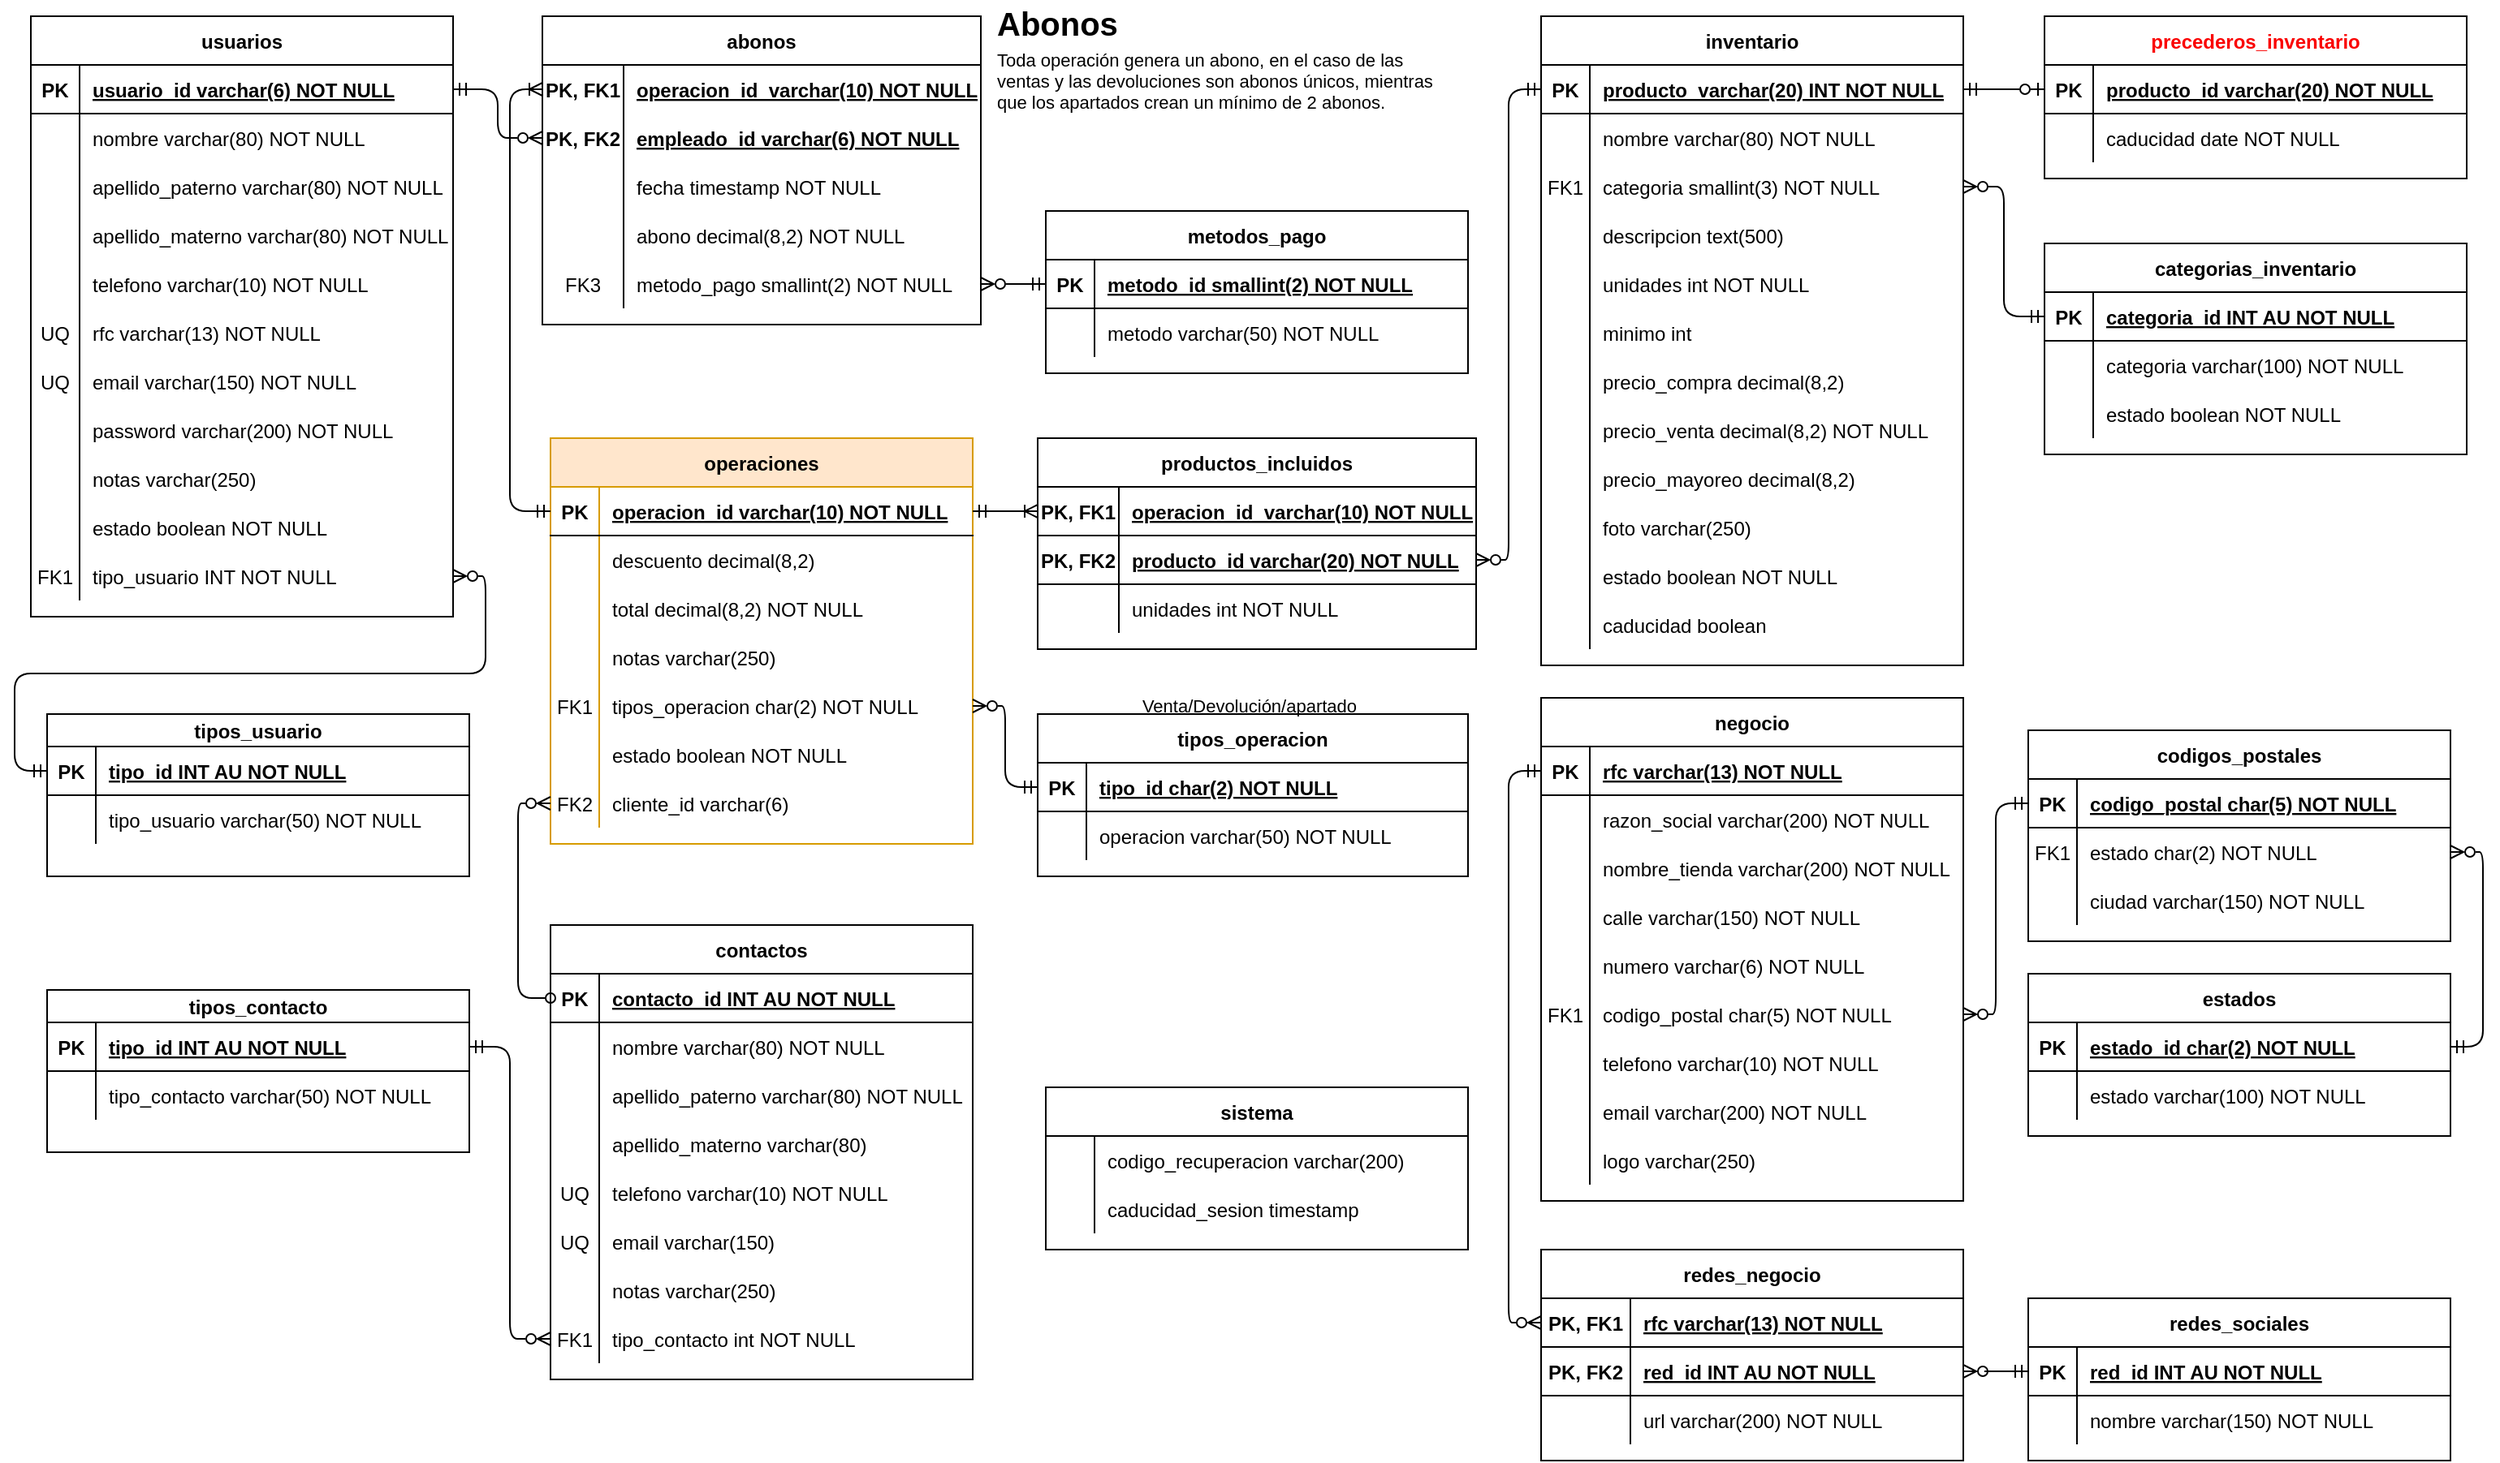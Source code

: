 <mxfile version="21.0.8" type="device"><diagram id="R2lEEEUBdFMjLlhIrx00" name="Page-1"><mxGraphModel dx="692" dy="737" grid="1" gridSize="10" guides="1" tooltips="1" connect="1" arrows="1" fold="1" page="1" pageScale="1" pageWidth="850" pageHeight="1100" math="0" shadow="0" extFonts="Permanent Marker^https://fonts.googleapis.com/css?family=Permanent+Marker"><root><mxCell id="0"/><mxCell id="1" parent="0"/><mxCell id="C-vyLk0tnHw3VtMMgP7b-2" value="operaciones" style="shape=table;startSize=30;container=1;collapsible=1;childLayout=tableLayout;fixedRows=1;rowLines=0;fontStyle=1;align=center;resizeLast=1;shadow=0;rounded=0;swimlaneFillColor=none;fillColor=#ffe6cc;strokeColor=#d79b00;" parent="1" vertex="1"><mxGeometry x="340" y="300" width="260" height="250" as="geometry"/></mxCell><mxCell id="C-vyLk0tnHw3VtMMgP7b-3" value="" style="shape=partialRectangle;collapsible=0;dropTarget=0;pointerEvents=0;fillColor=none;points=[[0,0.5],[1,0.5]];portConstraint=eastwest;top=0;left=0;right=0;bottom=1;" parent="C-vyLk0tnHw3VtMMgP7b-2" vertex="1"><mxGeometry y="30" width="260" height="30" as="geometry"/></mxCell><mxCell id="C-vyLk0tnHw3VtMMgP7b-4" value="PK" style="shape=partialRectangle;overflow=hidden;connectable=0;fillColor=none;top=0;left=0;bottom=0;right=0;fontStyle=1;" parent="C-vyLk0tnHw3VtMMgP7b-3" vertex="1"><mxGeometry width="30" height="30" as="geometry"><mxRectangle width="30" height="30" as="alternateBounds"/></mxGeometry></mxCell><mxCell id="C-vyLk0tnHw3VtMMgP7b-5" value="operacion_id varchar(10) NOT NULL " style="shape=partialRectangle;overflow=hidden;connectable=0;fillColor=none;top=0;left=0;bottom=0;right=0;align=left;spacingLeft=6;fontStyle=5;" parent="C-vyLk0tnHw3VtMMgP7b-3" vertex="1"><mxGeometry x="30" width="230" height="30" as="geometry"><mxRectangle width="230" height="30" as="alternateBounds"/></mxGeometry></mxCell><mxCell id="BdW_bjCJpLD7u_rMd1p7-140" style="shape=partialRectangle;collapsible=0;dropTarget=0;pointerEvents=0;fillColor=none;points=[[0,0.5],[1,0.5]];portConstraint=eastwest;top=0;left=0;right=0;bottom=0;" parent="C-vyLk0tnHw3VtMMgP7b-2" vertex="1"><mxGeometry y="60" width="260" height="30" as="geometry"/></mxCell><mxCell id="BdW_bjCJpLD7u_rMd1p7-141" style="shape=partialRectangle;overflow=hidden;connectable=0;fillColor=none;top=0;left=0;bottom=0;right=0;" parent="BdW_bjCJpLD7u_rMd1p7-140" vertex="1"><mxGeometry width="30" height="30" as="geometry"><mxRectangle width="30" height="30" as="alternateBounds"/></mxGeometry></mxCell><mxCell id="BdW_bjCJpLD7u_rMd1p7-142" value="descuento decimal(8,2) " style="shape=partialRectangle;overflow=hidden;connectable=0;fillColor=none;top=0;left=0;bottom=0;right=0;align=left;spacingLeft=6;" parent="BdW_bjCJpLD7u_rMd1p7-140" vertex="1"><mxGeometry x="30" width="230" height="30" as="geometry"><mxRectangle width="230" height="30" as="alternateBounds"/></mxGeometry></mxCell><mxCell id="BdW_bjCJpLD7u_rMd1p7-143" style="shape=partialRectangle;collapsible=0;dropTarget=0;pointerEvents=0;fillColor=none;points=[[0,0.5],[1,0.5]];portConstraint=eastwest;top=0;left=0;right=0;bottom=0;" parent="C-vyLk0tnHw3VtMMgP7b-2" vertex="1"><mxGeometry y="90" width="260" height="30" as="geometry"/></mxCell><mxCell id="BdW_bjCJpLD7u_rMd1p7-144" style="shape=partialRectangle;overflow=hidden;connectable=0;fillColor=none;top=0;left=0;bottom=0;right=0;" parent="BdW_bjCJpLD7u_rMd1p7-143" vertex="1"><mxGeometry width="30" height="30" as="geometry"><mxRectangle width="30" height="30" as="alternateBounds"/></mxGeometry></mxCell><mxCell id="BdW_bjCJpLD7u_rMd1p7-145" value="total decimal(8,2) NOT NULL" style="shape=partialRectangle;overflow=hidden;connectable=0;fillColor=none;top=0;left=0;bottom=0;right=0;align=left;spacingLeft=6;" parent="BdW_bjCJpLD7u_rMd1p7-143" vertex="1"><mxGeometry x="30" width="230" height="30" as="geometry"><mxRectangle width="230" height="30" as="alternateBounds"/></mxGeometry></mxCell><mxCell id="BdW_bjCJpLD7u_rMd1p7-151" style="shape=partialRectangle;collapsible=0;dropTarget=0;pointerEvents=0;fillColor=none;points=[[0,0.5],[1,0.5]];portConstraint=eastwest;top=0;left=0;right=0;bottom=0;" parent="C-vyLk0tnHw3VtMMgP7b-2" vertex="1"><mxGeometry y="120" width="260" height="30" as="geometry"/></mxCell><mxCell id="BdW_bjCJpLD7u_rMd1p7-152" style="shape=partialRectangle;overflow=hidden;connectable=0;fillColor=none;top=0;left=0;bottom=0;right=0;" parent="BdW_bjCJpLD7u_rMd1p7-151" vertex="1"><mxGeometry width="30" height="30" as="geometry"><mxRectangle width="30" height="30" as="alternateBounds"/></mxGeometry></mxCell><mxCell id="BdW_bjCJpLD7u_rMd1p7-153" value="notas varchar(250)" style="shape=partialRectangle;overflow=hidden;connectable=0;fillColor=none;top=0;left=0;bottom=0;right=0;align=left;spacingLeft=6;" parent="BdW_bjCJpLD7u_rMd1p7-151" vertex="1"><mxGeometry x="30" width="230" height="30" as="geometry"><mxRectangle width="230" height="30" as="alternateBounds"/></mxGeometry></mxCell><mxCell id="BdW_bjCJpLD7u_rMd1p7-75" style="shape=partialRectangle;collapsible=0;dropTarget=0;pointerEvents=0;fillColor=none;points=[[0,0.5],[1,0.5]];portConstraint=eastwest;top=0;left=0;right=0;bottom=0;" parent="C-vyLk0tnHw3VtMMgP7b-2" vertex="1"><mxGeometry y="150" width="260" height="30" as="geometry"/></mxCell><mxCell id="BdW_bjCJpLD7u_rMd1p7-76" value="FK1" style="shape=partialRectangle;overflow=hidden;connectable=0;fillColor=none;top=0;left=0;bottom=0;right=0;" parent="BdW_bjCJpLD7u_rMd1p7-75" vertex="1"><mxGeometry width="30" height="30" as="geometry"><mxRectangle width="30" height="30" as="alternateBounds"/></mxGeometry></mxCell><mxCell id="BdW_bjCJpLD7u_rMd1p7-77" value="tipos_operacion char(2) NOT NULL" style="shape=partialRectangle;overflow=hidden;connectable=0;fillColor=none;top=0;left=0;bottom=0;right=0;align=left;spacingLeft=6;" parent="BdW_bjCJpLD7u_rMd1p7-75" vertex="1"><mxGeometry x="30" width="230" height="30" as="geometry"><mxRectangle width="230" height="30" as="alternateBounds"/></mxGeometry></mxCell><mxCell id="BdW_bjCJpLD7u_rMd1p7-410" style="shape=partialRectangle;collapsible=0;dropTarget=0;pointerEvents=0;fillColor=none;points=[[0,0.5],[1,0.5]];portConstraint=eastwest;top=0;left=0;right=0;bottom=0;" parent="C-vyLk0tnHw3VtMMgP7b-2" vertex="1"><mxGeometry y="180" width="260" height="30" as="geometry"/></mxCell><mxCell id="BdW_bjCJpLD7u_rMd1p7-411" style="shape=partialRectangle;overflow=hidden;connectable=0;fillColor=none;top=0;left=0;bottom=0;right=0;" parent="BdW_bjCJpLD7u_rMd1p7-410" vertex="1"><mxGeometry width="30" height="30" as="geometry"><mxRectangle width="30" height="30" as="alternateBounds"/></mxGeometry></mxCell><mxCell id="BdW_bjCJpLD7u_rMd1p7-412" value="estado boolean NOT NULL" style="shape=partialRectangle;overflow=hidden;connectable=0;fillColor=none;top=0;left=0;bottom=0;right=0;align=left;spacingLeft=6;" parent="BdW_bjCJpLD7u_rMd1p7-410" vertex="1"><mxGeometry x="30" width="230" height="30" as="geometry"><mxRectangle width="230" height="30" as="alternateBounds"/></mxGeometry></mxCell><mxCell id="BdW_bjCJpLD7u_rMd1p7-146" style="shape=partialRectangle;collapsible=0;dropTarget=0;pointerEvents=0;fillColor=none;points=[[0,0.5],[1,0.5]];portConstraint=eastwest;top=0;left=0;right=0;bottom=0;" parent="C-vyLk0tnHw3VtMMgP7b-2" vertex="1"><mxGeometry y="210" width="260" height="30" as="geometry"/></mxCell><mxCell id="BdW_bjCJpLD7u_rMd1p7-147" value="FK2" style="shape=partialRectangle;overflow=hidden;connectable=0;fillColor=none;top=0;left=0;bottom=0;right=0;" parent="BdW_bjCJpLD7u_rMd1p7-146" vertex="1"><mxGeometry width="30" height="30" as="geometry"><mxRectangle width="30" height="30" as="alternateBounds"/></mxGeometry></mxCell><mxCell id="BdW_bjCJpLD7u_rMd1p7-148" value="cliente_id varchar(6)" style="shape=partialRectangle;overflow=hidden;connectable=0;fillColor=none;top=0;left=0;bottom=0;right=0;align=left;spacingLeft=6;" parent="BdW_bjCJpLD7u_rMd1p7-146" vertex="1"><mxGeometry x="30" width="230" height="30" as="geometry"><mxRectangle width="230" height="30" as="alternateBounds"/></mxGeometry></mxCell><mxCell id="C-vyLk0tnHw3VtMMgP7b-23" value="usuarios" style="shape=table;startSize=30;container=1;collapsible=1;childLayout=tableLayout;fixedRows=1;rowLines=0;fontStyle=1;align=center;resizeLast=1;" parent="1" vertex="1"><mxGeometry x="20" y="40" width="260" height="370" as="geometry"/></mxCell><mxCell id="C-vyLk0tnHw3VtMMgP7b-24" value="" style="shape=partialRectangle;collapsible=0;dropTarget=0;pointerEvents=0;fillColor=none;points=[[0,0.5],[1,0.5]];portConstraint=eastwest;top=0;left=0;right=0;bottom=1;" parent="C-vyLk0tnHw3VtMMgP7b-23" vertex="1"><mxGeometry y="30" width="260" height="30" as="geometry"/></mxCell><mxCell id="C-vyLk0tnHw3VtMMgP7b-25" value="PK" style="shape=partialRectangle;overflow=hidden;connectable=0;fillColor=none;top=0;left=0;bottom=0;right=0;fontStyle=1;" parent="C-vyLk0tnHw3VtMMgP7b-24" vertex="1"><mxGeometry width="30" height="30" as="geometry"><mxRectangle width="30" height="30" as="alternateBounds"/></mxGeometry></mxCell><mxCell id="C-vyLk0tnHw3VtMMgP7b-26" value="usuario_id varchar(6) NOT NULL " style="shape=partialRectangle;overflow=hidden;connectable=0;fillColor=none;top=0;left=0;bottom=0;right=0;align=left;spacingLeft=6;fontStyle=5;" parent="C-vyLk0tnHw3VtMMgP7b-24" vertex="1"><mxGeometry x="30" width="230" height="30" as="geometry"><mxRectangle width="230" height="30" as="alternateBounds"/></mxGeometry></mxCell><mxCell id="C-vyLk0tnHw3VtMMgP7b-27" value="" style="shape=partialRectangle;collapsible=0;dropTarget=0;pointerEvents=0;fillColor=none;points=[[0,0.5],[1,0.5]];portConstraint=eastwest;top=0;left=0;right=0;bottom=0;" parent="C-vyLk0tnHw3VtMMgP7b-23" vertex="1"><mxGeometry y="60" width="260" height="30" as="geometry"/></mxCell><mxCell id="C-vyLk0tnHw3VtMMgP7b-28" value="" style="shape=partialRectangle;overflow=hidden;connectable=0;fillColor=none;top=0;left=0;bottom=0;right=0;" parent="C-vyLk0tnHw3VtMMgP7b-27" vertex="1"><mxGeometry width="30" height="30" as="geometry"><mxRectangle width="30" height="30" as="alternateBounds"/></mxGeometry></mxCell><mxCell id="C-vyLk0tnHw3VtMMgP7b-29" value="nombre varchar(80) NOT NULL" style="shape=partialRectangle;overflow=hidden;connectable=0;fillColor=none;top=0;left=0;bottom=0;right=0;align=left;spacingLeft=6;" parent="C-vyLk0tnHw3VtMMgP7b-27" vertex="1"><mxGeometry x="30" width="230" height="30" as="geometry"><mxRectangle width="230" height="30" as="alternateBounds"/></mxGeometry></mxCell><mxCell id="BdW_bjCJpLD7u_rMd1p7-35" style="shape=partialRectangle;collapsible=0;dropTarget=0;pointerEvents=0;fillColor=none;points=[[0,0.5],[1,0.5]];portConstraint=eastwest;top=0;left=0;right=0;bottom=0;" parent="C-vyLk0tnHw3VtMMgP7b-23" vertex="1"><mxGeometry y="90" width="260" height="30" as="geometry"/></mxCell><mxCell id="BdW_bjCJpLD7u_rMd1p7-36" style="shape=partialRectangle;overflow=hidden;connectable=0;fillColor=none;top=0;left=0;bottom=0;right=0;" parent="BdW_bjCJpLD7u_rMd1p7-35" vertex="1"><mxGeometry width="30" height="30" as="geometry"><mxRectangle width="30" height="30" as="alternateBounds"/></mxGeometry></mxCell><mxCell id="BdW_bjCJpLD7u_rMd1p7-37" value="apellido_paterno varchar(80) NOT NULL" style="shape=partialRectangle;overflow=hidden;connectable=0;fillColor=none;top=0;left=0;bottom=0;right=0;align=left;spacingLeft=6;" parent="BdW_bjCJpLD7u_rMd1p7-35" vertex="1"><mxGeometry x="30" width="230" height="30" as="geometry"><mxRectangle width="230" height="30" as="alternateBounds"/></mxGeometry></mxCell><mxCell id="BdW_bjCJpLD7u_rMd1p7-38" style="shape=partialRectangle;collapsible=0;dropTarget=0;pointerEvents=0;fillColor=none;points=[[0,0.5],[1,0.5]];portConstraint=eastwest;top=0;left=0;right=0;bottom=0;" parent="C-vyLk0tnHw3VtMMgP7b-23" vertex="1"><mxGeometry y="120" width="260" height="30" as="geometry"/></mxCell><mxCell id="BdW_bjCJpLD7u_rMd1p7-39" style="shape=partialRectangle;overflow=hidden;connectable=0;fillColor=none;top=0;left=0;bottom=0;right=0;" parent="BdW_bjCJpLD7u_rMd1p7-38" vertex="1"><mxGeometry width="30" height="30" as="geometry"><mxRectangle width="30" height="30" as="alternateBounds"/></mxGeometry></mxCell><mxCell id="BdW_bjCJpLD7u_rMd1p7-40" value="apellido_materno varchar(80) NOT NULL" style="shape=partialRectangle;overflow=hidden;connectable=0;fillColor=none;top=0;left=0;bottom=0;right=0;align=left;spacingLeft=6;" parent="BdW_bjCJpLD7u_rMd1p7-38" vertex="1"><mxGeometry x="30" width="230" height="30" as="geometry"><mxRectangle width="230" height="30" as="alternateBounds"/></mxGeometry></mxCell><mxCell id="BdW_bjCJpLD7u_rMd1p7-41" style="shape=partialRectangle;collapsible=0;dropTarget=0;pointerEvents=0;fillColor=none;points=[[0,0.5],[1,0.5]];portConstraint=eastwest;top=0;left=0;right=0;bottom=0;" parent="C-vyLk0tnHw3VtMMgP7b-23" vertex="1"><mxGeometry y="150" width="260" height="30" as="geometry"/></mxCell><mxCell id="BdW_bjCJpLD7u_rMd1p7-42" style="shape=partialRectangle;overflow=hidden;connectable=0;fillColor=none;top=0;left=0;bottom=0;right=0;" parent="BdW_bjCJpLD7u_rMd1p7-41" vertex="1"><mxGeometry width="30" height="30" as="geometry"><mxRectangle width="30" height="30" as="alternateBounds"/></mxGeometry></mxCell><mxCell id="BdW_bjCJpLD7u_rMd1p7-43" value="telefono varchar(10) NOT NULL" style="shape=partialRectangle;overflow=hidden;connectable=0;fillColor=none;top=0;left=0;bottom=0;right=0;align=left;spacingLeft=6;" parent="BdW_bjCJpLD7u_rMd1p7-41" vertex="1"><mxGeometry x="30" width="230" height="30" as="geometry"><mxRectangle width="230" height="30" as="alternateBounds"/></mxGeometry></mxCell><mxCell id="BdW_bjCJpLD7u_rMd1p7-44" style="shape=partialRectangle;collapsible=0;dropTarget=0;pointerEvents=0;fillColor=none;points=[[0,0.5],[1,0.5]];portConstraint=eastwest;top=0;left=0;right=0;bottom=0;" parent="C-vyLk0tnHw3VtMMgP7b-23" vertex="1"><mxGeometry y="180" width="260" height="30" as="geometry"/></mxCell><mxCell id="BdW_bjCJpLD7u_rMd1p7-45" value="UQ" style="shape=partialRectangle;overflow=hidden;connectable=0;fillColor=none;top=0;left=0;bottom=0;right=0;" parent="BdW_bjCJpLD7u_rMd1p7-44" vertex="1"><mxGeometry width="30" height="30" as="geometry"><mxRectangle width="30" height="30" as="alternateBounds"/></mxGeometry></mxCell><mxCell id="BdW_bjCJpLD7u_rMd1p7-46" value="rfc varchar(13) NOT NULL" style="shape=partialRectangle;overflow=hidden;connectable=0;fillColor=none;top=0;left=0;bottom=0;right=0;align=left;spacingLeft=6;" parent="BdW_bjCJpLD7u_rMd1p7-44" vertex="1"><mxGeometry x="30" width="230" height="30" as="geometry"><mxRectangle width="230" height="30" as="alternateBounds"/></mxGeometry></mxCell><mxCell id="BdW_bjCJpLD7u_rMd1p7-47" style="shape=partialRectangle;collapsible=0;dropTarget=0;pointerEvents=0;fillColor=none;points=[[0,0.5],[1,0.5]];portConstraint=eastwest;top=0;left=0;right=0;bottom=0;" parent="C-vyLk0tnHw3VtMMgP7b-23" vertex="1"><mxGeometry y="210" width="260" height="30" as="geometry"/></mxCell><mxCell id="BdW_bjCJpLD7u_rMd1p7-48" value="UQ" style="shape=partialRectangle;overflow=hidden;connectable=0;fillColor=none;top=0;left=0;bottom=0;right=0;" parent="BdW_bjCJpLD7u_rMd1p7-47" vertex="1"><mxGeometry width="30" height="30" as="geometry"><mxRectangle width="30" height="30" as="alternateBounds"/></mxGeometry></mxCell><mxCell id="BdW_bjCJpLD7u_rMd1p7-49" value="email varchar(150) NOT NULL" style="shape=partialRectangle;overflow=hidden;connectable=0;fillColor=none;top=0;left=0;bottom=0;right=0;align=left;spacingLeft=6;" parent="BdW_bjCJpLD7u_rMd1p7-47" vertex="1"><mxGeometry x="30" width="230" height="30" as="geometry"><mxRectangle width="230" height="30" as="alternateBounds"/></mxGeometry></mxCell><mxCell id="BdW_bjCJpLD7u_rMd1p7-56" style="shape=partialRectangle;collapsible=0;dropTarget=0;pointerEvents=0;fillColor=none;points=[[0,0.5],[1,0.5]];portConstraint=eastwest;top=0;left=0;right=0;bottom=0;" parent="C-vyLk0tnHw3VtMMgP7b-23" vertex="1"><mxGeometry y="240" width="260" height="30" as="geometry"/></mxCell><mxCell id="BdW_bjCJpLD7u_rMd1p7-57" style="shape=partialRectangle;overflow=hidden;connectable=0;fillColor=none;top=0;left=0;bottom=0;right=0;" parent="BdW_bjCJpLD7u_rMd1p7-56" vertex="1"><mxGeometry width="30" height="30" as="geometry"><mxRectangle width="30" height="30" as="alternateBounds"/></mxGeometry></mxCell><mxCell id="BdW_bjCJpLD7u_rMd1p7-58" value="password varchar(200) NOT NULL" style="shape=partialRectangle;overflow=hidden;connectable=0;fillColor=none;top=0;left=0;bottom=0;right=0;align=left;spacingLeft=6;" parent="BdW_bjCJpLD7u_rMd1p7-56" vertex="1"><mxGeometry x="30" width="230" height="30" as="geometry"><mxRectangle width="230" height="30" as="alternateBounds"/></mxGeometry></mxCell><mxCell id="BdW_bjCJpLD7u_rMd1p7-53" style="shape=partialRectangle;collapsible=0;dropTarget=0;pointerEvents=0;fillColor=none;points=[[0,0.5],[1,0.5]];portConstraint=eastwest;top=0;left=0;right=0;bottom=0;" parent="C-vyLk0tnHw3VtMMgP7b-23" vertex="1"><mxGeometry y="270" width="260" height="30" as="geometry"/></mxCell><mxCell id="BdW_bjCJpLD7u_rMd1p7-54" style="shape=partialRectangle;overflow=hidden;connectable=0;fillColor=none;top=0;left=0;bottom=0;right=0;" parent="BdW_bjCJpLD7u_rMd1p7-53" vertex="1"><mxGeometry width="30" height="30" as="geometry"><mxRectangle width="30" height="30" as="alternateBounds"/></mxGeometry></mxCell><mxCell id="BdW_bjCJpLD7u_rMd1p7-55" value="notas varchar(250)" style="shape=partialRectangle;overflow=hidden;connectable=0;fillColor=none;top=0;left=0;bottom=0;right=0;align=left;spacingLeft=6;" parent="BdW_bjCJpLD7u_rMd1p7-53" vertex="1"><mxGeometry x="30" width="230" height="30" as="geometry"><mxRectangle width="230" height="30" as="alternateBounds"/></mxGeometry></mxCell><mxCell id="BdW_bjCJpLD7u_rMd1p7-50" style="shape=partialRectangle;collapsible=0;dropTarget=0;pointerEvents=0;fillColor=none;points=[[0,0.5],[1,0.5]];portConstraint=eastwest;top=0;left=0;right=0;bottom=0;" parent="C-vyLk0tnHw3VtMMgP7b-23" vertex="1"><mxGeometry y="300" width="260" height="30" as="geometry"/></mxCell><mxCell id="BdW_bjCJpLD7u_rMd1p7-51" style="shape=partialRectangle;overflow=hidden;connectable=0;fillColor=none;top=0;left=0;bottom=0;right=0;" parent="BdW_bjCJpLD7u_rMd1p7-50" vertex="1"><mxGeometry width="30" height="30" as="geometry"><mxRectangle width="30" height="30" as="alternateBounds"/></mxGeometry></mxCell><mxCell id="BdW_bjCJpLD7u_rMd1p7-52" value="estado boolean NOT NULL" style="shape=partialRectangle;overflow=hidden;connectable=0;fillColor=none;top=0;left=0;bottom=0;right=0;align=left;spacingLeft=6;" parent="BdW_bjCJpLD7u_rMd1p7-50" vertex="1"><mxGeometry x="30" width="230" height="30" as="geometry"><mxRectangle width="230" height="30" as="alternateBounds"/></mxGeometry></mxCell><mxCell id="BdW_bjCJpLD7u_rMd1p7-59" style="shape=partialRectangle;collapsible=0;dropTarget=0;pointerEvents=0;fillColor=none;points=[[0,0.5],[1,0.5]];portConstraint=eastwest;top=0;left=0;right=0;bottom=0;" parent="C-vyLk0tnHw3VtMMgP7b-23" vertex="1"><mxGeometry y="330" width="260" height="30" as="geometry"/></mxCell><mxCell id="BdW_bjCJpLD7u_rMd1p7-60" value="FK1" style="shape=partialRectangle;overflow=hidden;connectable=0;fillColor=none;top=0;left=0;bottom=0;right=0;" parent="BdW_bjCJpLD7u_rMd1p7-59" vertex="1"><mxGeometry width="30" height="30" as="geometry"><mxRectangle width="30" height="30" as="alternateBounds"/></mxGeometry></mxCell><mxCell id="BdW_bjCJpLD7u_rMd1p7-61" value="tipo_usuario INT NOT NULL" style="shape=partialRectangle;overflow=hidden;connectable=0;fillColor=none;top=0;left=0;bottom=0;right=0;align=left;spacingLeft=6;" parent="BdW_bjCJpLD7u_rMd1p7-59" vertex="1"><mxGeometry x="30" width="230" height="30" as="geometry"><mxRectangle width="230" height="30" as="alternateBounds"/></mxGeometry></mxCell><mxCell id="BdW_bjCJpLD7u_rMd1p7-62" value="tipos_usuario" style="shape=table;startSize=20;container=1;collapsible=1;childLayout=tableLayout;fixedRows=1;rowLines=0;fontStyle=1;align=center;resizeLast=1;" parent="1" vertex="1"><mxGeometry x="30" y="470" width="260" height="100" as="geometry"/></mxCell><mxCell id="BdW_bjCJpLD7u_rMd1p7-63" value="" style="shape=partialRectangle;collapsible=0;dropTarget=0;pointerEvents=0;fillColor=none;points=[[0,0.5],[1,0.5]];portConstraint=eastwest;top=0;left=0;right=0;bottom=1;" parent="BdW_bjCJpLD7u_rMd1p7-62" vertex="1"><mxGeometry y="20" width="260" height="30" as="geometry"/></mxCell><mxCell id="BdW_bjCJpLD7u_rMd1p7-64" value="PK" style="shape=partialRectangle;overflow=hidden;connectable=0;fillColor=none;top=0;left=0;bottom=0;right=0;fontStyle=1;" parent="BdW_bjCJpLD7u_rMd1p7-63" vertex="1"><mxGeometry width="30" height="30" as="geometry"><mxRectangle width="30" height="30" as="alternateBounds"/></mxGeometry></mxCell><mxCell id="BdW_bjCJpLD7u_rMd1p7-65" value="tipo_id INT AU NOT NULL " style="shape=partialRectangle;overflow=hidden;connectable=0;fillColor=none;top=0;left=0;bottom=0;right=0;align=left;spacingLeft=6;fontStyle=5;" parent="BdW_bjCJpLD7u_rMd1p7-63" vertex="1"><mxGeometry x="30" width="230" height="30" as="geometry"><mxRectangle width="230" height="30" as="alternateBounds"/></mxGeometry></mxCell><mxCell id="BdW_bjCJpLD7u_rMd1p7-66" value="" style="shape=partialRectangle;collapsible=0;dropTarget=0;pointerEvents=0;fillColor=none;points=[[0,0.5],[1,0.5]];portConstraint=eastwest;top=0;left=0;right=0;bottom=0;" parent="BdW_bjCJpLD7u_rMd1p7-62" vertex="1"><mxGeometry y="50" width="260" height="30" as="geometry"/></mxCell><mxCell id="BdW_bjCJpLD7u_rMd1p7-67" value="" style="shape=partialRectangle;overflow=hidden;connectable=0;fillColor=none;top=0;left=0;bottom=0;right=0;" parent="BdW_bjCJpLD7u_rMd1p7-66" vertex="1"><mxGeometry width="30" height="30" as="geometry"><mxRectangle width="30" height="30" as="alternateBounds"/></mxGeometry></mxCell><mxCell id="BdW_bjCJpLD7u_rMd1p7-68" value="tipo_usuario varchar(50) NOT NULL" style="shape=partialRectangle;overflow=hidden;connectable=0;fillColor=none;top=0;left=0;bottom=0;right=0;align=left;spacingLeft=6;" parent="BdW_bjCJpLD7u_rMd1p7-66" vertex="1"><mxGeometry x="30" width="230" height="30" as="geometry"><mxRectangle width="230" height="30" as="alternateBounds"/></mxGeometry></mxCell><mxCell id="BdW_bjCJpLD7u_rMd1p7-81" value="tipos_operacion" style="shape=table;startSize=30;container=1;collapsible=1;childLayout=tableLayout;fixedRows=1;rowLines=0;fontStyle=1;align=center;resizeLast=1;" parent="1" vertex="1"><mxGeometry x="640" y="470" width="265" height="100" as="geometry"/></mxCell><mxCell id="BdW_bjCJpLD7u_rMd1p7-82" value="" style="shape=partialRectangle;collapsible=0;dropTarget=0;pointerEvents=0;fillColor=none;points=[[0,0.5],[1,0.5]];portConstraint=eastwest;top=0;left=0;right=0;bottom=1;" parent="BdW_bjCJpLD7u_rMd1p7-81" vertex="1"><mxGeometry y="30" width="265" height="30" as="geometry"/></mxCell><mxCell id="BdW_bjCJpLD7u_rMd1p7-83" value="PK" style="shape=partialRectangle;overflow=hidden;connectable=0;fillColor=none;top=0;left=0;bottom=0;right=0;fontStyle=1;" parent="BdW_bjCJpLD7u_rMd1p7-82" vertex="1"><mxGeometry width="30" height="30" as="geometry"><mxRectangle width="30" height="30" as="alternateBounds"/></mxGeometry></mxCell><mxCell id="BdW_bjCJpLD7u_rMd1p7-84" value="tipo_id char(2) NOT NULL " style="shape=partialRectangle;overflow=hidden;connectable=0;fillColor=none;top=0;left=0;bottom=0;right=0;align=left;spacingLeft=6;fontStyle=5;" parent="BdW_bjCJpLD7u_rMd1p7-82" vertex="1"><mxGeometry x="30" width="235" height="30" as="geometry"><mxRectangle width="235" height="30" as="alternateBounds"/></mxGeometry></mxCell><mxCell id="BdW_bjCJpLD7u_rMd1p7-85" value="" style="shape=partialRectangle;collapsible=0;dropTarget=0;pointerEvents=0;fillColor=none;points=[[0,0.5],[1,0.5]];portConstraint=eastwest;top=0;left=0;right=0;bottom=0;fontStyle=0;" parent="BdW_bjCJpLD7u_rMd1p7-81" vertex="1"><mxGeometry y="60" width="265" height="30" as="geometry"/></mxCell><mxCell id="BdW_bjCJpLD7u_rMd1p7-86" value="" style="shape=partialRectangle;overflow=hidden;connectable=0;fillColor=none;top=0;left=0;bottom=0;right=0;" parent="BdW_bjCJpLD7u_rMd1p7-85" vertex="1"><mxGeometry width="30" height="30" as="geometry"><mxRectangle width="30" height="30" as="alternateBounds"/></mxGeometry></mxCell><mxCell id="BdW_bjCJpLD7u_rMd1p7-87" value="operacion varchar(50) NOT NULL" style="shape=partialRectangle;overflow=hidden;connectable=0;fillColor=none;top=0;left=0;bottom=0;right=0;align=left;spacingLeft=6;fontStyle=0;startSize=30;" parent="BdW_bjCJpLD7u_rMd1p7-85" vertex="1"><mxGeometry x="30" width="235" height="30" as="geometry"><mxRectangle width="235" height="30" as="alternateBounds"/></mxGeometry></mxCell><mxCell id="BdW_bjCJpLD7u_rMd1p7-91" style="edgeStyle=orthogonalEdgeStyle;orthogonalLoop=1;jettySize=auto;html=1;endArrow=ERzeroToMany;endFill=0;rounded=1;strokeColor=default;startArrow=ERmandOne;startFill=0;" parent="1" source="BdW_bjCJpLD7u_rMd1p7-63" target="BdW_bjCJpLD7u_rMd1p7-59" edge="1"><mxGeometry relative="1" as="geometry"/></mxCell><mxCell id="BdW_bjCJpLD7u_rMd1p7-92" style="edgeStyle=orthogonalEdgeStyle;shape=connector;rounded=1;orthogonalLoop=1;jettySize=auto;html=1;entryX=1;entryY=0.5;entryDx=0;entryDy=0;labelBackgroundColor=default;strokeColor=default;fontFamily=Helvetica;fontSize=11;fontColor=default;startArrow=ERmandOne;startFill=0;endArrow=ERzeroToMany;endFill=0;" parent="1" source="BdW_bjCJpLD7u_rMd1p7-82" target="BdW_bjCJpLD7u_rMd1p7-75" edge="1"><mxGeometry relative="1" as="geometry"/></mxCell><mxCell id="BdW_bjCJpLD7u_rMd1p7-96" value="abonos" style="shape=table;startSize=30;container=1;collapsible=1;childLayout=tableLayout;fixedRows=1;rowLines=0;fontStyle=1;align=center;resizeLast=1;swimlaneLine=1;" parent="1" vertex="1"><mxGeometry x="335" y="40" width="270" height="190" as="geometry"/></mxCell><mxCell id="BdW_bjCJpLD7u_rMd1p7-407" style="shape=partialRectangle;collapsible=0;dropTarget=0;pointerEvents=0;fillColor=none;points=[[0,0.5],[1,0.5]];portConstraint=eastwest;top=0;left=0;right=0;bottom=0;" parent="BdW_bjCJpLD7u_rMd1p7-96" vertex="1"><mxGeometry y="30" width="270" height="30" as="geometry"/></mxCell><mxCell id="BdW_bjCJpLD7u_rMd1p7-408" value="PK, FK1" style="shape=partialRectangle;overflow=hidden;connectable=0;fillColor=none;top=0;left=0;bottom=0;right=0;fontStyle=1;" parent="BdW_bjCJpLD7u_rMd1p7-407" vertex="1"><mxGeometry width="50" height="30" as="geometry"><mxRectangle width="50" height="30" as="alternateBounds"/></mxGeometry></mxCell><mxCell id="BdW_bjCJpLD7u_rMd1p7-409" value="operacion_id  varchar(10) NOT NULL" style="shape=partialRectangle;overflow=hidden;connectable=0;fillColor=none;top=0;left=0;bottom=0;right=0;align=left;spacingLeft=6;fontStyle=5;" parent="BdW_bjCJpLD7u_rMd1p7-407" vertex="1"><mxGeometry x="50" width="220" height="30" as="geometry"><mxRectangle width="220" height="30" as="alternateBounds"/></mxGeometry></mxCell><mxCell id="BdW_bjCJpLD7u_rMd1p7-155" style="shape=partialRectangle;collapsible=0;dropTarget=0;pointerEvents=0;fillColor=none;points=[[0,0.5],[1,0.5]];portConstraint=eastwest;top=0;left=0;right=0;bottom=0;" parent="BdW_bjCJpLD7u_rMd1p7-96" vertex="1"><mxGeometry y="60" width="270" height="30" as="geometry"/></mxCell><mxCell id="BdW_bjCJpLD7u_rMd1p7-156" value="PK, FK2" style="shape=partialRectangle;overflow=hidden;connectable=0;fillColor=none;top=0;left=0;bottom=0;right=0;fontStyle=1;" parent="BdW_bjCJpLD7u_rMd1p7-155" vertex="1"><mxGeometry width="50" height="30" as="geometry"><mxRectangle width="50" height="30" as="alternateBounds"/></mxGeometry></mxCell><mxCell id="BdW_bjCJpLD7u_rMd1p7-157" value="empleado_id varchar(6) NOT NULL" style="shape=partialRectangle;overflow=hidden;connectable=0;fillColor=none;top=0;left=0;bottom=0;right=0;align=left;spacingLeft=6;fontStyle=5;" parent="BdW_bjCJpLD7u_rMd1p7-155" vertex="1"><mxGeometry x="50" width="220" height="30" as="geometry"><mxRectangle width="220" height="30" as="alternateBounds"/></mxGeometry></mxCell><mxCell id="BdW_bjCJpLD7u_rMd1p7-115" style="shape=partialRectangle;collapsible=0;dropTarget=0;pointerEvents=0;fillColor=none;points=[[0,0.5],[1,0.5]];portConstraint=eastwest;top=0;left=0;right=0;bottom=0;" parent="BdW_bjCJpLD7u_rMd1p7-96" vertex="1"><mxGeometry y="90" width="270" height="30" as="geometry"/></mxCell><mxCell id="BdW_bjCJpLD7u_rMd1p7-116" style="shape=partialRectangle;overflow=hidden;connectable=0;fillColor=none;top=0;left=0;bottom=0;right=0;" parent="BdW_bjCJpLD7u_rMd1p7-115" vertex="1"><mxGeometry width="50" height="30" as="geometry"><mxRectangle width="50" height="30" as="alternateBounds"/></mxGeometry></mxCell><mxCell id="BdW_bjCJpLD7u_rMd1p7-117" value="fecha timestamp NOT NULL" style="shape=partialRectangle;overflow=hidden;connectable=0;fillColor=none;top=0;left=0;bottom=0;right=0;align=left;spacingLeft=6;" parent="BdW_bjCJpLD7u_rMd1p7-115" vertex="1"><mxGeometry x="50" width="220" height="30" as="geometry"><mxRectangle width="220" height="30" as="alternateBounds"/></mxGeometry></mxCell><mxCell id="BdW_bjCJpLD7u_rMd1p7-103" value="" style="shape=partialRectangle;collapsible=0;dropTarget=0;pointerEvents=0;fillColor=none;points=[[0,0.5],[1,0.5]];portConstraint=eastwest;top=0;left=0;right=0;bottom=0;" parent="BdW_bjCJpLD7u_rMd1p7-96" vertex="1"><mxGeometry y="120" width="270" height="30" as="geometry"/></mxCell><mxCell id="BdW_bjCJpLD7u_rMd1p7-104" value="" style="shape=partialRectangle;overflow=hidden;connectable=0;fillColor=none;top=0;left=0;bottom=0;right=0;" parent="BdW_bjCJpLD7u_rMd1p7-103" vertex="1"><mxGeometry width="50" height="30" as="geometry"><mxRectangle width="50" height="30" as="alternateBounds"/></mxGeometry></mxCell><mxCell id="BdW_bjCJpLD7u_rMd1p7-105" value="abono decimal(8,2) NOT NULL" style="shape=partialRectangle;overflow=hidden;connectable=0;fillColor=none;top=0;left=0;bottom=0;right=0;align=left;spacingLeft=6;" parent="BdW_bjCJpLD7u_rMd1p7-103" vertex="1"><mxGeometry x="50" width="220" height="30" as="geometry"><mxRectangle width="220" height="30" as="alternateBounds"/></mxGeometry></mxCell><mxCell id="BdW_bjCJpLD7u_rMd1p7-106" style="shape=partialRectangle;collapsible=0;dropTarget=0;pointerEvents=0;fillColor=none;points=[[0,0.5],[1,0.5]];portConstraint=eastwest;top=0;left=0;right=0;bottom=0;" parent="BdW_bjCJpLD7u_rMd1p7-96" vertex="1"><mxGeometry y="150" width="270" height="30" as="geometry"/></mxCell><mxCell id="BdW_bjCJpLD7u_rMd1p7-107" value="FK3" style="shape=partialRectangle;overflow=hidden;connectable=0;fillColor=none;top=0;left=0;bottom=0;right=0;" parent="BdW_bjCJpLD7u_rMd1p7-106" vertex="1"><mxGeometry width="50" height="30" as="geometry"><mxRectangle width="50" height="30" as="alternateBounds"/></mxGeometry></mxCell><mxCell id="BdW_bjCJpLD7u_rMd1p7-108" value="metodo_pago smallint(2) NOT NULL" style="shape=partialRectangle;overflow=hidden;connectable=0;fillColor=none;top=0;left=0;bottom=0;right=0;align=left;spacingLeft=6;" parent="BdW_bjCJpLD7u_rMd1p7-106" vertex="1"><mxGeometry x="50" width="220" height="30" as="geometry"><mxRectangle width="220" height="30" as="alternateBounds"/></mxGeometry></mxCell><mxCell id="BdW_bjCJpLD7u_rMd1p7-121" value="productos_incluidos" style="shape=table;startSize=30;container=1;collapsible=1;childLayout=tableLayout;fixedRows=1;rowLines=0;fontStyle=1;align=center;resizeLast=1;" parent="1" vertex="1"><mxGeometry x="640" y="300" width="270" height="130" as="geometry"/></mxCell><mxCell id="BdW_bjCJpLD7u_rMd1p7-122" style="shape=partialRectangle;collapsible=0;dropTarget=0;pointerEvents=0;fillColor=none;points=[[0,0.5],[1,0.5]];portConstraint=eastwest;top=0;left=0;right=0;bottom=1;" parent="BdW_bjCJpLD7u_rMd1p7-121" vertex="1"><mxGeometry y="30" width="270" height="30" as="geometry"/></mxCell><mxCell id="BdW_bjCJpLD7u_rMd1p7-123" value="PK, FK1" style="shape=partialRectangle;overflow=hidden;connectable=0;fillColor=none;top=0;left=0;bottom=0;right=0;fontStyle=1;" parent="BdW_bjCJpLD7u_rMd1p7-122" vertex="1"><mxGeometry width="50" height="30" as="geometry"><mxRectangle width="50" height="30" as="alternateBounds"/></mxGeometry></mxCell><mxCell id="BdW_bjCJpLD7u_rMd1p7-124" value="operacion_id  varchar(10) NOT NULL" style="shape=partialRectangle;overflow=hidden;connectable=0;fillColor=none;top=0;left=0;bottom=0;right=0;align=left;spacingLeft=6;fontStyle=5;" parent="BdW_bjCJpLD7u_rMd1p7-122" vertex="1"><mxGeometry x="50" width="220" height="30" as="geometry"><mxRectangle width="220" height="30" as="alternateBounds"/></mxGeometry></mxCell><mxCell id="BdW_bjCJpLD7u_rMd1p7-125" value="" style="shape=partialRectangle;collapsible=0;dropTarget=0;pointerEvents=0;fillColor=none;points=[[0,0.5],[1,0.5]];portConstraint=eastwest;top=0;left=0;right=0;bottom=1;" parent="BdW_bjCJpLD7u_rMd1p7-121" vertex="1"><mxGeometry y="60" width="270" height="30" as="geometry"/></mxCell><mxCell id="BdW_bjCJpLD7u_rMd1p7-126" value="PK, FK2" style="shape=partialRectangle;overflow=hidden;connectable=0;fillColor=none;top=0;left=0;bottom=0;right=0;fontStyle=1;" parent="BdW_bjCJpLD7u_rMd1p7-125" vertex="1"><mxGeometry width="50" height="30" as="geometry"><mxRectangle width="50" height="30" as="alternateBounds"/></mxGeometry></mxCell><mxCell id="BdW_bjCJpLD7u_rMd1p7-127" value="producto_id varchar(20) NOT NULL" style="shape=partialRectangle;overflow=hidden;connectable=0;fillColor=none;top=0;left=0;bottom=0;right=0;align=left;spacingLeft=6;fontStyle=5;" parent="BdW_bjCJpLD7u_rMd1p7-125" vertex="1"><mxGeometry x="50" width="220" height="30" as="geometry"><mxRectangle width="220" height="30" as="alternateBounds"/></mxGeometry></mxCell><mxCell id="BdW_bjCJpLD7u_rMd1p7-134" style="shape=partialRectangle;collapsible=0;dropTarget=0;pointerEvents=0;fillColor=none;points=[[0,0.5],[1,0.5]];portConstraint=eastwest;top=0;left=0;right=0;bottom=0;" parent="BdW_bjCJpLD7u_rMd1p7-121" vertex="1"><mxGeometry y="90" width="270" height="30" as="geometry"/></mxCell><mxCell id="BdW_bjCJpLD7u_rMd1p7-135" style="shape=partialRectangle;overflow=hidden;connectable=0;fillColor=none;top=0;left=0;bottom=0;right=0;" parent="BdW_bjCJpLD7u_rMd1p7-134" vertex="1"><mxGeometry width="50" height="30" as="geometry"><mxRectangle width="50" height="30" as="alternateBounds"/></mxGeometry></mxCell><mxCell id="BdW_bjCJpLD7u_rMd1p7-136" value="unidades int NOT NULL" style="shape=partialRectangle;overflow=hidden;connectable=0;fillColor=none;top=0;left=0;bottom=0;right=0;align=left;spacingLeft=6;" parent="BdW_bjCJpLD7u_rMd1p7-134" vertex="1"><mxGeometry x="50" width="220" height="30" as="geometry"><mxRectangle width="220" height="30" as="alternateBounds"/></mxGeometry></mxCell><mxCell id="BdW_bjCJpLD7u_rMd1p7-150" style="edgeStyle=orthogonalEdgeStyle;shape=connector;rounded=1;orthogonalLoop=1;jettySize=auto;html=1;labelBackgroundColor=default;strokeColor=default;fontFamily=Helvetica;fontSize=11;fontColor=default;startArrow=ERmandOne;startFill=0;endArrow=ERoneToMany;endFill=0;" parent="1" source="C-vyLk0tnHw3VtMMgP7b-3" target="BdW_bjCJpLD7u_rMd1p7-122" edge="1"><mxGeometry relative="1" as="geometry"/></mxCell><mxCell id="BdW_bjCJpLD7u_rMd1p7-154" value="&lt;h1 style=&quot;font-size: 20px; line-height: 20%;&quot;&gt;Abonos&lt;/h1&gt;&lt;p&gt;Toda operación genera un abono, en el caso de las ventas y las devoluciones son abonos únicos, mientras que los apartados crean un mínimo de 2 abonos.&lt;/p&gt;" style="text;html=1;strokeColor=none;fillColor=none;spacing=5;spacingTop=-20;whiteSpace=wrap;overflow=hidden;rounded=0;fontSize=11;fontFamily=Helvetica;fontColor=default;" parent="1" vertex="1"><mxGeometry x="610" y="40" width="277.5" height="60" as="geometry"/></mxCell><mxCell id="BdW_bjCJpLD7u_rMd1p7-159" value="Venta/Devolución/apartado" style="text;html=1;strokeColor=none;fillColor=none;align=center;verticalAlign=middle;whiteSpace=wrap;rounded=0;fontSize=11;fontFamily=Helvetica;fontColor=default;" parent="1" vertex="1"><mxGeometry x="702.5" y="450" width="135" height="30" as="geometry"/></mxCell><mxCell id="BdW_bjCJpLD7u_rMd1p7-228" value="contactos" style="shape=table;startSize=30;container=1;collapsible=1;childLayout=tableLayout;fixedRows=1;rowLines=0;fontStyle=1;align=center;resizeLast=1;" parent="1" vertex="1"><mxGeometry x="340" y="600" width="260" height="280" as="geometry"/></mxCell><mxCell id="BdW_bjCJpLD7u_rMd1p7-229" value="" style="shape=partialRectangle;collapsible=0;dropTarget=0;pointerEvents=0;fillColor=none;points=[[0,0.5],[1,0.5]];portConstraint=eastwest;top=0;left=0;right=0;bottom=1;" parent="BdW_bjCJpLD7u_rMd1p7-228" vertex="1"><mxGeometry y="30" width="260" height="30" as="geometry"/></mxCell><mxCell id="BdW_bjCJpLD7u_rMd1p7-230" value="PK" style="shape=partialRectangle;overflow=hidden;connectable=0;fillColor=none;top=0;left=0;bottom=0;right=0;fontStyle=1;" parent="BdW_bjCJpLD7u_rMd1p7-229" vertex="1"><mxGeometry width="30" height="30" as="geometry"><mxRectangle width="30" height="30" as="alternateBounds"/></mxGeometry></mxCell><mxCell id="BdW_bjCJpLD7u_rMd1p7-231" value="contacto_id INT AU NOT NULL " style="shape=partialRectangle;overflow=hidden;connectable=0;fillColor=none;top=0;left=0;bottom=0;right=0;align=left;spacingLeft=6;fontStyle=5;" parent="BdW_bjCJpLD7u_rMd1p7-229" vertex="1"><mxGeometry x="30" width="230" height="30" as="geometry"><mxRectangle width="230" height="30" as="alternateBounds"/></mxGeometry></mxCell><mxCell id="BdW_bjCJpLD7u_rMd1p7-232" value="" style="shape=partialRectangle;collapsible=0;dropTarget=0;pointerEvents=0;fillColor=none;points=[[0,0.5],[1,0.5]];portConstraint=eastwest;top=0;left=0;right=0;bottom=0;" parent="BdW_bjCJpLD7u_rMd1p7-228" vertex="1"><mxGeometry y="60" width="260" height="30" as="geometry"/></mxCell><mxCell id="BdW_bjCJpLD7u_rMd1p7-233" value="" style="shape=partialRectangle;overflow=hidden;connectable=0;fillColor=none;top=0;left=0;bottom=0;right=0;" parent="BdW_bjCJpLD7u_rMd1p7-232" vertex="1"><mxGeometry width="30" height="30" as="geometry"><mxRectangle width="30" height="30" as="alternateBounds"/></mxGeometry></mxCell><mxCell id="BdW_bjCJpLD7u_rMd1p7-234" value="nombre varchar(80) NOT NULL" style="shape=partialRectangle;overflow=hidden;connectable=0;fillColor=none;top=0;left=0;bottom=0;right=0;align=left;spacingLeft=6;" parent="BdW_bjCJpLD7u_rMd1p7-232" vertex="1"><mxGeometry x="30" width="230" height="30" as="geometry"><mxRectangle width="230" height="30" as="alternateBounds"/></mxGeometry></mxCell><mxCell id="BdW_bjCJpLD7u_rMd1p7-235" style="shape=partialRectangle;collapsible=0;dropTarget=0;pointerEvents=0;fillColor=none;points=[[0,0.5],[1,0.5]];portConstraint=eastwest;top=0;left=0;right=0;bottom=0;" parent="BdW_bjCJpLD7u_rMd1p7-228" vertex="1"><mxGeometry y="90" width="260" height="30" as="geometry"/></mxCell><mxCell id="BdW_bjCJpLD7u_rMd1p7-236" style="shape=partialRectangle;overflow=hidden;connectable=0;fillColor=none;top=0;left=0;bottom=0;right=0;" parent="BdW_bjCJpLD7u_rMd1p7-235" vertex="1"><mxGeometry width="30" height="30" as="geometry"><mxRectangle width="30" height="30" as="alternateBounds"/></mxGeometry></mxCell><mxCell id="BdW_bjCJpLD7u_rMd1p7-237" value="apellido_paterno varchar(80) NOT NULL" style="shape=partialRectangle;overflow=hidden;connectable=0;fillColor=none;top=0;left=0;bottom=0;right=0;align=left;spacingLeft=6;" parent="BdW_bjCJpLD7u_rMd1p7-235" vertex="1"><mxGeometry x="30" width="230" height="30" as="geometry"><mxRectangle width="230" height="30" as="alternateBounds"/></mxGeometry></mxCell><mxCell id="BdW_bjCJpLD7u_rMd1p7-238" style="shape=partialRectangle;collapsible=0;dropTarget=0;pointerEvents=0;fillColor=none;points=[[0,0.5],[1,0.5]];portConstraint=eastwest;top=0;left=0;right=0;bottom=0;" parent="BdW_bjCJpLD7u_rMd1p7-228" vertex="1"><mxGeometry y="120" width="260" height="30" as="geometry"/></mxCell><mxCell id="BdW_bjCJpLD7u_rMd1p7-239" style="shape=partialRectangle;overflow=hidden;connectable=0;fillColor=none;top=0;left=0;bottom=0;right=0;" parent="BdW_bjCJpLD7u_rMd1p7-238" vertex="1"><mxGeometry width="30" height="30" as="geometry"><mxRectangle width="30" height="30" as="alternateBounds"/></mxGeometry></mxCell><mxCell id="BdW_bjCJpLD7u_rMd1p7-240" value="apellido_materno varchar(80)" style="shape=partialRectangle;overflow=hidden;connectable=0;fillColor=none;top=0;left=0;bottom=0;right=0;align=left;spacingLeft=6;" parent="BdW_bjCJpLD7u_rMd1p7-238" vertex="1"><mxGeometry x="30" width="230" height="30" as="geometry"><mxRectangle width="230" height="30" as="alternateBounds"/></mxGeometry></mxCell><mxCell id="BdW_bjCJpLD7u_rMd1p7-241" style="shape=partialRectangle;collapsible=0;dropTarget=0;pointerEvents=0;fillColor=none;points=[[0,0.5],[1,0.5]];portConstraint=eastwest;top=0;left=0;right=0;bottom=0;" parent="BdW_bjCJpLD7u_rMd1p7-228" vertex="1"><mxGeometry y="150" width="260" height="30" as="geometry"/></mxCell><mxCell id="BdW_bjCJpLD7u_rMd1p7-242" value="UQ" style="shape=partialRectangle;overflow=hidden;connectable=0;fillColor=none;top=0;left=0;bottom=0;right=0;" parent="BdW_bjCJpLD7u_rMd1p7-241" vertex="1"><mxGeometry width="30" height="30" as="geometry"><mxRectangle width="30" height="30" as="alternateBounds"/></mxGeometry></mxCell><mxCell id="BdW_bjCJpLD7u_rMd1p7-243" value="telefono varchar(10) NOT NULL" style="shape=partialRectangle;overflow=hidden;connectable=0;fillColor=none;top=0;left=0;bottom=0;right=0;align=left;spacingLeft=6;" parent="BdW_bjCJpLD7u_rMd1p7-241" vertex="1"><mxGeometry x="30" width="230" height="30" as="geometry"><mxRectangle width="230" height="30" as="alternateBounds"/></mxGeometry></mxCell><mxCell id="BdW_bjCJpLD7u_rMd1p7-247" style="shape=partialRectangle;collapsible=0;dropTarget=0;pointerEvents=0;fillColor=none;points=[[0,0.5],[1,0.5]];portConstraint=eastwest;top=0;left=0;right=0;bottom=0;" parent="BdW_bjCJpLD7u_rMd1p7-228" vertex="1"><mxGeometry y="180" width="260" height="30" as="geometry"/></mxCell><mxCell id="BdW_bjCJpLD7u_rMd1p7-248" value="UQ" style="shape=partialRectangle;overflow=hidden;connectable=0;fillColor=none;top=0;left=0;bottom=0;right=0;" parent="BdW_bjCJpLD7u_rMd1p7-247" vertex="1"><mxGeometry width="30" height="30" as="geometry"><mxRectangle width="30" height="30" as="alternateBounds"/></mxGeometry></mxCell><mxCell id="BdW_bjCJpLD7u_rMd1p7-249" value="email varchar(150) " style="shape=partialRectangle;overflow=hidden;connectable=0;fillColor=none;top=0;left=0;bottom=0;right=0;align=left;spacingLeft=6;" parent="BdW_bjCJpLD7u_rMd1p7-247" vertex="1"><mxGeometry x="30" width="230" height="30" as="geometry"><mxRectangle width="230" height="30" as="alternateBounds"/></mxGeometry></mxCell><mxCell id="BdW_bjCJpLD7u_rMd1p7-253" style="shape=partialRectangle;collapsible=0;dropTarget=0;pointerEvents=0;fillColor=none;points=[[0,0.5],[1,0.5]];portConstraint=eastwest;top=0;left=0;right=0;bottom=0;" parent="BdW_bjCJpLD7u_rMd1p7-228" vertex="1"><mxGeometry y="210" width="260" height="30" as="geometry"/></mxCell><mxCell id="BdW_bjCJpLD7u_rMd1p7-254" style="shape=partialRectangle;overflow=hidden;connectable=0;fillColor=none;top=0;left=0;bottom=0;right=0;" parent="BdW_bjCJpLD7u_rMd1p7-253" vertex="1"><mxGeometry width="30" height="30" as="geometry"><mxRectangle width="30" height="30" as="alternateBounds"/></mxGeometry></mxCell><mxCell id="BdW_bjCJpLD7u_rMd1p7-255" value="notas varchar(250)" style="shape=partialRectangle;overflow=hidden;connectable=0;fillColor=none;top=0;left=0;bottom=0;right=0;align=left;spacingLeft=6;" parent="BdW_bjCJpLD7u_rMd1p7-253" vertex="1"><mxGeometry x="30" width="230" height="30" as="geometry"><mxRectangle width="230" height="30" as="alternateBounds"/></mxGeometry></mxCell><mxCell id="BdW_bjCJpLD7u_rMd1p7-259" style="shape=partialRectangle;collapsible=0;dropTarget=0;pointerEvents=0;fillColor=none;points=[[0,0.5],[1,0.5]];portConstraint=eastwest;top=0;left=0;right=0;bottom=0;" parent="BdW_bjCJpLD7u_rMd1p7-228" vertex="1"><mxGeometry y="240" width="260" height="30" as="geometry"/></mxCell><mxCell id="BdW_bjCJpLD7u_rMd1p7-260" value="FK1" style="shape=partialRectangle;overflow=hidden;connectable=0;fillColor=none;top=0;left=0;bottom=0;right=0;" parent="BdW_bjCJpLD7u_rMd1p7-259" vertex="1"><mxGeometry width="30" height="30" as="geometry"><mxRectangle width="30" height="30" as="alternateBounds"/></mxGeometry></mxCell><mxCell id="BdW_bjCJpLD7u_rMd1p7-261" value="tipo_contacto int NOT NULL" style="shape=partialRectangle;overflow=hidden;connectable=0;fillColor=none;top=0;left=0;bottom=0;right=0;align=left;spacingLeft=6;" parent="BdW_bjCJpLD7u_rMd1p7-259" vertex="1"><mxGeometry x="30" width="230" height="30" as="geometry"><mxRectangle width="230" height="30" as="alternateBounds"/></mxGeometry></mxCell><mxCell id="BdW_bjCJpLD7u_rMd1p7-262" style="edgeStyle=orthogonalEdgeStyle;shape=connector;rounded=1;orthogonalLoop=1;jettySize=auto;html=1;labelBackgroundColor=default;strokeColor=default;fontFamily=Helvetica;fontSize=11;fontColor=default;startArrow=ERmandOne;startFill=0;endArrow=ERzeroToMany;endFill=0;exitX=1;exitY=0.5;exitDx=0;exitDy=0;" parent="1" source="izmnNYa-HdeKsXiTDEWF-5" target="BdW_bjCJpLD7u_rMd1p7-259" edge="1"><mxGeometry relative="1" as="geometry"/></mxCell><mxCell id="BdW_bjCJpLD7u_rMd1p7-149" style="shape=connector;rounded=1;orthogonalLoop=1;jettySize=auto;html=1;labelBackgroundColor=default;strokeColor=default;fontFamily=Helvetica;fontSize=11;fontColor=default;startArrow=ERmandOne;startFill=0;endArrow=ERoneToMany;endFill=0;exitX=0;exitY=0.5;exitDx=0;exitDy=0;entryX=0;entryY=0.5;entryDx=0;entryDy=0;edgeStyle=orthogonalEdgeStyle;" parent="1" source="C-vyLk0tnHw3VtMMgP7b-3" target="BdW_bjCJpLD7u_rMd1p7-407" edge="1"><mxGeometry relative="1" as="geometry"/></mxCell><mxCell id="BdW_bjCJpLD7u_rMd1p7-264" style="edgeStyle=orthogonalEdgeStyle;shape=connector;rounded=1;orthogonalLoop=1;jettySize=auto;html=1;labelBackgroundColor=default;strokeColor=default;fontFamily=Helvetica;fontSize=11;fontColor=default;startArrow=oval;startFill=0;endArrow=ERzeroToMany;endFill=0;entryX=0;entryY=0.5;entryDx=0;entryDy=0;" parent="1" source="BdW_bjCJpLD7u_rMd1p7-229" target="BdW_bjCJpLD7u_rMd1p7-146" edge="1"><mxGeometry relative="1" as="geometry"/></mxCell><mxCell id="BdW_bjCJpLD7u_rMd1p7-265" value="metodos_pago" style="shape=table;startSize=30;container=1;collapsible=1;childLayout=tableLayout;fixedRows=1;rowLines=0;fontStyle=1;align=center;resizeLast=1;" parent="1" vertex="1"><mxGeometry x="645" y="160" width="260" height="100" as="geometry"/></mxCell><mxCell id="BdW_bjCJpLD7u_rMd1p7-266" value="" style="shape=partialRectangle;collapsible=0;dropTarget=0;pointerEvents=0;fillColor=none;points=[[0,0.5],[1,0.5]];portConstraint=eastwest;top=0;left=0;right=0;bottom=1;" parent="BdW_bjCJpLD7u_rMd1p7-265" vertex="1"><mxGeometry y="30" width="260" height="30" as="geometry"/></mxCell><mxCell id="BdW_bjCJpLD7u_rMd1p7-267" value="PK" style="shape=partialRectangle;overflow=hidden;connectable=0;fillColor=none;top=0;left=0;bottom=0;right=0;fontStyle=1;" parent="BdW_bjCJpLD7u_rMd1p7-266" vertex="1"><mxGeometry width="30" height="30" as="geometry"><mxRectangle width="30" height="30" as="alternateBounds"/></mxGeometry></mxCell><mxCell id="BdW_bjCJpLD7u_rMd1p7-268" value="metodo_id smallint(2) NOT NULL " style="shape=partialRectangle;overflow=hidden;connectable=0;fillColor=none;top=0;left=0;bottom=0;right=0;align=left;spacingLeft=6;fontStyle=5;" parent="BdW_bjCJpLD7u_rMd1p7-266" vertex="1"><mxGeometry x="30" width="230" height="30" as="geometry"><mxRectangle width="230" height="30" as="alternateBounds"/></mxGeometry></mxCell><mxCell id="BdW_bjCJpLD7u_rMd1p7-269" value="" style="shape=partialRectangle;collapsible=0;dropTarget=0;pointerEvents=0;fillColor=none;points=[[0,0.5],[1,0.5]];portConstraint=eastwest;top=0;left=0;right=0;bottom=0;fontStyle=0;" parent="BdW_bjCJpLD7u_rMd1p7-265" vertex="1"><mxGeometry y="60" width="260" height="30" as="geometry"/></mxCell><mxCell id="BdW_bjCJpLD7u_rMd1p7-270" value="" style="shape=partialRectangle;overflow=hidden;connectable=0;fillColor=none;top=0;left=0;bottom=0;right=0;" parent="BdW_bjCJpLD7u_rMd1p7-269" vertex="1"><mxGeometry width="30" height="30" as="geometry"><mxRectangle width="30" height="30" as="alternateBounds"/></mxGeometry></mxCell><mxCell id="BdW_bjCJpLD7u_rMd1p7-271" value="metodo varchar(50) NOT NULL" style="shape=partialRectangle;overflow=hidden;connectable=0;fillColor=none;top=0;left=0;bottom=0;right=0;align=left;spacingLeft=6;fontStyle=0;startSize=30;" parent="BdW_bjCJpLD7u_rMd1p7-269" vertex="1"><mxGeometry x="30" width="230" height="30" as="geometry"><mxRectangle width="230" height="30" as="alternateBounds"/></mxGeometry></mxCell><mxCell id="BdW_bjCJpLD7u_rMd1p7-272" style="edgeStyle=orthogonalEdgeStyle;shape=connector;rounded=1;orthogonalLoop=1;jettySize=auto;html=1;labelBackgroundColor=default;strokeColor=default;fontFamily=Helvetica;fontSize=11;fontColor=default;startArrow=ERmandOne;startFill=0;endArrow=ERzeroToMany;endFill=0;" parent="1" source="BdW_bjCJpLD7u_rMd1p7-266" target="BdW_bjCJpLD7u_rMd1p7-106" edge="1"><mxGeometry relative="1" as="geometry"/></mxCell><mxCell id="BdW_bjCJpLD7u_rMd1p7-273" value="inventario" style="shape=table;startSize=30;container=1;collapsible=1;childLayout=tableLayout;fixedRows=1;rowLines=0;fontStyle=1;align=center;resizeLast=1;" parent="1" vertex="1"><mxGeometry x="950" y="40" width="260" height="400" as="geometry"/></mxCell><mxCell id="BdW_bjCJpLD7u_rMd1p7-274" value="" style="shape=partialRectangle;collapsible=0;dropTarget=0;pointerEvents=0;fillColor=none;points=[[0,0.5],[1,0.5]];portConstraint=eastwest;top=0;left=0;right=0;bottom=1;" parent="BdW_bjCJpLD7u_rMd1p7-273" vertex="1"><mxGeometry y="30" width="260" height="30" as="geometry"/></mxCell><mxCell id="BdW_bjCJpLD7u_rMd1p7-275" value="PK" style="shape=partialRectangle;overflow=hidden;connectable=0;fillColor=none;top=0;left=0;bottom=0;right=0;fontStyle=1;" parent="BdW_bjCJpLD7u_rMd1p7-274" vertex="1"><mxGeometry width="30" height="30" as="geometry"><mxRectangle width="30" height="30" as="alternateBounds"/></mxGeometry></mxCell><mxCell id="BdW_bjCJpLD7u_rMd1p7-276" value="producto_varchar(20) INT NOT NULL " style="shape=partialRectangle;overflow=hidden;connectable=0;fillColor=none;top=0;left=0;bottom=0;right=0;align=left;spacingLeft=6;fontStyle=5;" parent="BdW_bjCJpLD7u_rMd1p7-274" vertex="1"><mxGeometry x="30" width="230" height="30" as="geometry"><mxRectangle width="230" height="30" as="alternateBounds"/></mxGeometry></mxCell><mxCell id="BdW_bjCJpLD7u_rMd1p7-277" value="" style="shape=partialRectangle;collapsible=0;dropTarget=0;pointerEvents=0;fillColor=none;points=[[0,0.5],[1,0.5]];portConstraint=eastwest;top=0;left=0;right=0;bottom=0;fontStyle=0;" parent="BdW_bjCJpLD7u_rMd1p7-273" vertex="1"><mxGeometry y="60" width="260" height="30" as="geometry"/></mxCell><mxCell id="BdW_bjCJpLD7u_rMd1p7-278" value="" style="shape=partialRectangle;overflow=hidden;connectable=0;fillColor=none;top=0;left=0;bottom=0;right=0;" parent="BdW_bjCJpLD7u_rMd1p7-277" vertex="1"><mxGeometry width="30" height="30" as="geometry"><mxRectangle width="30" height="30" as="alternateBounds"/></mxGeometry></mxCell><mxCell id="BdW_bjCJpLD7u_rMd1p7-279" value="nombre varchar(80) NOT NULL" style="shape=partialRectangle;overflow=hidden;connectable=0;fillColor=none;top=0;left=0;bottom=0;right=0;align=left;spacingLeft=6;fontStyle=0;startSize=30;" parent="BdW_bjCJpLD7u_rMd1p7-277" vertex="1"><mxGeometry x="30" width="230" height="30" as="geometry"><mxRectangle width="230" height="30" as="alternateBounds"/></mxGeometry></mxCell><mxCell id="BdW_bjCJpLD7u_rMd1p7-304" style="shape=partialRectangle;collapsible=0;dropTarget=0;pointerEvents=0;fillColor=none;points=[[0,0.5],[1,0.5]];portConstraint=eastwest;top=0;left=0;right=0;bottom=0;fontStyle=0;" parent="BdW_bjCJpLD7u_rMd1p7-273" vertex="1"><mxGeometry y="90" width="260" height="30" as="geometry"/></mxCell><mxCell id="BdW_bjCJpLD7u_rMd1p7-305" value="FK1" style="shape=partialRectangle;overflow=hidden;connectable=0;fillColor=none;top=0;left=0;bottom=0;right=0;" parent="BdW_bjCJpLD7u_rMd1p7-304" vertex="1"><mxGeometry width="30" height="30" as="geometry"><mxRectangle width="30" height="30" as="alternateBounds"/></mxGeometry></mxCell><mxCell id="BdW_bjCJpLD7u_rMd1p7-306" value="categoria smallint(3) NOT NULL" style="shape=partialRectangle;overflow=hidden;connectable=0;fillColor=none;top=0;left=0;bottom=0;right=0;align=left;spacingLeft=6;fontStyle=0;startSize=30;" parent="BdW_bjCJpLD7u_rMd1p7-304" vertex="1"><mxGeometry x="30" width="230" height="30" as="geometry"><mxRectangle width="230" height="30" as="alternateBounds"/></mxGeometry></mxCell><mxCell id="BdW_bjCJpLD7u_rMd1p7-301" style="shape=partialRectangle;collapsible=0;dropTarget=0;pointerEvents=0;fillColor=none;points=[[0,0.5],[1,0.5]];portConstraint=eastwest;top=0;left=0;right=0;bottom=0;fontStyle=0;" parent="BdW_bjCJpLD7u_rMd1p7-273" vertex="1"><mxGeometry y="120" width="260" height="30" as="geometry"/></mxCell><mxCell id="BdW_bjCJpLD7u_rMd1p7-302" style="shape=partialRectangle;overflow=hidden;connectable=0;fillColor=none;top=0;left=0;bottom=0;right=0;" parent="BdW_bjCJpLD7u_rMd1p7-301" vertex="1"><mxGeometry width="30" height="30" as="geometry"><mxRectangle width="30" height="30" as="alternateBounds"/></mxGeometry></mxCell><mxCell id="BdW_bjCJpLD7u_rMd1p7-303" value="descripcion text(500)" style="shape=partialRectangle;overflow=hidden;connectable=0;fillColor=none;top=0;left=0;bottom=0;right=0;align=left;spacingLeft=6;fontStyle=0;startSize=30;" parent="BdW_bjCJpLD7u_rMd1p7-301" vertex="1"><mxGeometry x="30" width="230" height="30" as="geometry"><mxRectangle width="230" height="30" as="alternateBounds"/></mxGeometry></mxCell><mxCell id="BdW_bjCJpLD7u_rMd1p7-298" style="shape=partialRectangle;collapsible=0;dropTarget=0;pointerEvents=0;fillColor=none;points=[[0,0.5],[1,0.5]];portConstraint=eastwest;top=0;left=0;right=0;bottom=0;fontStyle=0;" parent="BdW_bjCJpLD7u_rMd1p7-273" vertex="1"><mxGeometry y="150" width="260" height="30" as="geometry"/></mxCell><mxCell id="BdW_bjCJpLD7u_rMd1p7-299" style="shape=partialRectangle;overflow=hidden;connectable=0;fillColor=none;top=0;left=0;bottom=0;right=0;" parent="BdW_bjCJpLD7u_rMd1p7-298" vertex="1"><mxGeometry width="30" height="30" as="geometry"><mxRectangle width="30" height="30" as="alternateBounds"/></mxGeometry></mxCell><mxCell id="BdW_bjCJpLD7u_rMd1p7-300" value="unidades int NOT NULL" style="shape=partialRectangle;overflow=hidden;connectable=0;fillColor=none;top=0;left=0;bottom=0;right=0;align=left;spacingLeft=6;fontStyle=0;startSize=30;" parent="BdW_bjCJpLD7u_rMd1p7-298" vertex="1"><mxGeometry x="30" width="230" height="30" as="geometry"><mxRectangle width="230" height="30" as="alternateBounds"/></mxGeometry></mxCell><mxCell id="BdW_bjCJpLD7u_rMd1p7-295" style="shape=partialRectangle;collapsible=0;dropTarget=0;pointerEvents=0;fillColor=none;points=[[0,0.5],[1,0.5]];portConstraint=eastwest;top=0;left=0;right=0;bottom=0;fontStyle=0;" parent="BdW_bjCJpLD7u_rMd1p7-273" vertex="1"><mxGeometry y="180" width="260" height="30" as="geometry"/></mxCell><mxCell id="BdW_bjCJpLD7u_rMd1p7-296" style="shape=partialRectangle;overflow=hidden;connectable=0;fillColor=none;top=0;left=0;bottom=0;right=0;" parent="BdW_bjCJpLD7u_rMd1p7-295" vertex="1"><mxGeometry width="30" height="30" as="geometry"><mxRectangle width="30" height="30" as="alternateBounds"/></mxGeometry></mxCell><mxCell id="BdW_bjCJpLD7u_rMd1p7-297" value="minimo int" style="shape=partialRectangle;overflow=hidden;connectable=0;fillColor=none;top=0;left=0;bottom=0;right=0;align=left;spacingLeft=6;fontStyle=0;startSize=30;" parent="BdW_bjCJpLD7u_rMd1p7-295" vertex="1"><mxGeometry x="30" width="230" height="30" as="geometry"><mxRectangle width="230" height="30" as="alternateBounds"/></mxGeometry></mxCell><mxCell id="BdW_bjCJpLD7u_rMd1p7-292" style="shape=partialRectangle;collapsible=0;dropTarget=0;pointerEvents=0;fillColor=none;points=[[0,0.5],[1,0.5]];portConstraint=eastwest;top=0;left=0;right=0;bottom=0;fontStyle=0;" parent="BdW_bjCJpLD7u_rMd1p7-273" vertex="1"><mxGeometry y="210" width="260" height="30" as="geometry"/></mxCell><mxCell id="BdW_bjCJpLD7u_rMd1p7-293" style="shape=partialRectangle;overflow=hidden;connectable=0;fillColor=none;top=0;left=0;bottom=0;right=0;" parent="BdW_bjCJpLD7u_rMd1p7-292" vertex="1"><mxGeometry width="30" height="30" as="geometry"><mxRectangle width="30" height="30" as="alternateBounds"/></mxGeometry></mxCell><mxCell id="BdW_bjCJpLD7u_rMd1p7-294" value="precio_compra decimal(8,2)" style="shape=partialRectangle;overflow=hidden;connectable=0;fillColor=none;top=0;left=0;bottom=0;right=0;align=left;spacingLeft=6;fontStyle=0;startSize=30;" parent="BdW_bjCJpLD7u_rMd1p7-292" vertex="1"><mxGeometry x="30" width="230" height="30" as="geometry"><mxRectangle width="230" height="30" as="alternateBounds"/></mxGeometry></mxCell><mxCell id="BdW_bjCJpLD7u_rMd1p7-289" style="shape=partialRectangle;collapsible=0;dropTarget=0;pointerEvents=0;fillColor=none;points=[[0,0.5],[1,0.5]];portConstraint=eastwest;top=0;left=0;right=0;bottom=0;fontStyle=0;" parent="BdW_bjCJpLD7u_rMd1p7-273" vertex="1"><mxGeometry y="240" width="260" height="30" as="geometry"/></mxCell><mxCell id="BdW_bjCJpLD7u_rMd1p7-290" style="shape=partialRectangle;overflow=hidden;connectable=0;fillColor=none;top=0;left=0;bottom=0;right=0;" parent="BdW_bjCJpLD7u_rMd1p7-289" vertex="1"><mxGeometry width="30" height="30" as="geometry"><mxRectangle width="30" height="30" as="alternateBounds"/></mxGeometry></mxCell><mxCell id="BdW_bjCJpLD7u_rMd1p7-291" value="precio_venta decimal(8,2) NOT NULL" style="shape=partialRectangle;overflow=hidden;connectable=0;fillColor=none;top=0;left=0;bottom=0;right=0;align=left;spacingLeft=6;fontStyle=0;startSize=30;" parent="BdW_bjCJpLD7u_rMd1p7-289" vertex="1"><mxGeometry x="30" width="230" height="30" as="geometry"><mxRectangle width="230" height="30" as="alternateBounds"/></mxGeometry></mxCell><mxCell id="BdW_bjCJpLD7u_rMd1p7-286" style="shape=partialRectangle;collapsible=0;dropTarget=0;pointerEvents=0;fillColor=none;points=[[0,0.5],[1,0.5]];portConstraint=eastwest;top=0;left=0;right=0;bottom=0;fontStyle=0;" parent="BdW_bjCJpLD7u_rMd1p7-273" vertex="1"><mxGeometry y="270" width="260" height="30" as="geometry"/></mxCell><mxCell id="BdW_bjCJpLD7u_rMd1p7-287" style="shape=partialRectangle;overflow=hidden;connectable=0;fillColor=none;top=0;left=0;bottom=0;right=0;" parent="BdW_bjCJpLD7u_rMd1p7-286" vertex="1"><mxGeometry width="30" height="30" as="geometry"><mxRectangle width="30" height="30" as="alternateBounds"/></mxGeometry></mxCell><mxCell id="BdW_bjCJpLD7u_rMd1p7-288" value="precio_mayoreo decimal(8,2)" style="shape=partialRectangle;overflow=hidden;connectable=0;fillColor=none;top=0;left=0;bottom=0;right=0;align=left;spacingLeft=6;fontStyle=0;startSize=30;" parent="BdW_bjCJpLD7u_rMd1p7-286" vertex="1"><mxGeometry x="30" width="230" height="30" as="geometry"><mxRectangle width="230" height="30" as="alternateBounds"/></mxGeometry></mxCell><mxCell id="GzYYauoXdTdidJQ_MiGO-1" style="shape=partialRectangle;collapsible=0;dropTarget=0;pointerEvents=0;fillColor=none;points=[[0,0.5],[1,0.5]];portConstraint=eastwest;top=0;left=0;right=0;bottom=0;fontStyle=0;" parent="BdW_bjCJpLD7u_rMd1p7-273" vertex="1"><mxGeometry y="300" width="260" height="30" as="geometry"/></mxCell><mxCell id="GzYYauoXdTdidJQ_MiGO-2" style="shape=partialRectangle;overflow=hidden;connectable=0;fillColor=none;top=0;left=0;bottom=0;right=0;" parent="GzYYauoXdTdidJQ_MiGO-1" vertex="1"><mxGeometry width="30" height="30" as="geometry"><mxRectangle width="30" height="30" as="alternateBounds"/></mxGeometry></mxCell><mxCell id="GzYYauoXdTdidJQ_MiGO-3" value="foto varchar(250)" style="shape=partialRectangle;overflow=hidden;connectable=0;fillColor=none;top=0;left=0;bottom=0;right=0;align=left;spacingLeft=6;fontStyle=0;startSize=30;" parent="GzYYauoXdTdidJQ_MiGO-1" vertex="1"><mxGeometry x="30" width="230" height="30" as="geometry"><mxRectangle width="230" height="30" as="alternateBounds"/></mxGeometry></mxCell><mxCell id="BdW_bjCJpLD7u_rMd1p7-283" style="shape=partialRectangle;collapsible=0;dropTarget=0;pointerEvents=0;fillColor=none;points=[[0,0.5],[1,0.5]];portConstraint=eastwest;top=0;left=0;right=0;bottom=0;fontStyle=0;" parent="BdW_bjCJpLD7u_rMd1p7-273" vertex="1"><mxGeometry y="330" width="260" height="30" as="geometry"/></mxCell><mxCell id="BdW_bjCJpLD7u_rMd1p7-284" style="shape=partialRectangle;overflow=hidden;connectable=0;fillColor=none;top=0;left=0;bottom=0;right=0;" parent="BdW_bjCJpLD7u_rMd1p7-283" vertex="1"><mxGeometry width="30" height="30" as="geometry"><mxRectangle width="30" height="30" as="alternateBounds"/></mxGeometry></mxCell><mxCell id="BdW_bjCJpLD7u_rMd1p7-285" value="estado boolean NOT NULL" style="shape=partialRectangle;overflow=hidden;connectable=0;fillColor=none;top=0;left=0;bottom=0;right=0;align=left;spacingLeft=6;fontStyle=0;startSize=30;" parent="BdW_bjCJpLD7u_rMd1p7-283" vertex="1"><mxGeometry x="30" width="230" height="30" as="geometry"><mxRectangle width="230" height="30" as="alternateBounds"/></mxGeometry></mxCell><mxCell id="izmnNYa-HdeKsXiTDEWF-1" style="shape=partialRectangle;collapsible=0;dropTarget=0;pointerEvents=0;fillColor=none;points=[[0,0.5],[1,0.5]];portConstraint=eastwest;top=0;left=0;right=0;bottom=0;fontStyle=0;" vertex="1" parent="BdW_bjCJpLD7u_rMd1p7-273"><mxGeometry y="360" width="260" height="30" as="geometry"/></mxCell><mxCell id="izmnNYa-HdeKsXiTDEWF-2" style="shape=partialRectangle;overflow=hidden;connectable=0;fillColor=none;top=0;left=0;bottom=0;right=0;" vertex="1" parent="izmnNYa-HdeKsXiTDEWF-1"><mxGeometry width="30" height="30" as="geometry"><mxRectangle width="30" height="30" as="alternateBounds"/></mxGeometry></mxCell><mxCell id="izmnNYa-HdeKsXiTDEWF-3" value="caducidad boolean" style="shape=partialRectangle;overflow=hidden;connectable=0;fillColor=none;top=0;left=0;bottom=0;right=0;align=left;spacingLeft=6;fontStyle=0;startSize=30;" vertex="1" parent="izmnNYa-HdeKsXiTDEWF-1"><mxGeometry x="30" width="230" height="30" as="geometry"><mxRectangle width="230" height="30" as="alternateBounds"/></mxGeometry></mxCell><mxCell id="BdW_bjCJpLD7u_rMd1p7-307" style="edgeStyle=orthogonalEdgeStyle;shape=connector;rounded=1;orthogonalLoop=1;jettySize=auto;html=1;labelBackgroundColor=default;strokeColor=default;fontFamily=Helvetica;fontSize=11;fontColor=default;startArrow=ERmandOne;startFill=0;endArrow=ERzeroToMany;endFill=0;" parent="1" source="BdW_bjCJpLD7u_rMd1p7-274" target="BdW_bjCJpLD7u_rMd1p7-125" edge="1"><mxGeometry relative="1" as="geometry"/></mxCell><mxCell id="BdW_bjCJpLD7u_rMd1p7-308" value="categorias_inventario" style="shape=table;startSize=30;container=1;collapsible=1;childLayout=tableLayout;fixedRows=1;rowLines=0;fontStyle=1;align=center;resizeLast=1;" parent="1" vertex="1"><mxGeometry x="1260" y="180" width="260" height="130" as="geometry"/></mxCell><mxCell id="BdW_bjCJpLD7u_rMd1p7-309" value="" style="shape=partialRectangle;collapsible=0;dropTarget=0;pointerEvents=0;fillColor=none;points=[[0,0.5],[1,0.5]];portConstraint=eastwest;top=0;left=0;right=0;bottom=1;" parent="BdW_bjCJpLD7u_rMd1p7-308" vertex="1"><mxGeometry y="30" width="260" height="30" as="geometry"/></mxCell><mxCell id="BdW_bjCJpLD7u_rMd1p7-310" value="PK" style="shape=partialRectangle;overflow=hidden;connectable=0;fillColor=none;top=0;left=0;bottom=0;right=0;fontStyle=1;" parent="BdW_bjCJpLD7u_rMd1p7-309" vertex="1"><mxGeometry width="30" height="30" as="geometry"><mxRectangle width="30" height="30" as="alternateBounds"/></mxGeometry></mxCell><mxCell id="BdW_bjCJpLD7u_rMd1p7-311" value="categoria_id INT AU NOT NULL " style="shape=partialRectangle;overflow=hidden;connectable=0;fillColor=none;top=0;left=0;bottom=0;right=0;align=left;spacingLeft=6;fontStyle=5;" parent="BdW_bjCJpLD7u_rMd1p7-309" vertex="1"><mxGeometry x="30" width="230" height="30" as="geometry"><mxRectangle width="230" height="30" as="alternateBounds"/></mxGeometry></mxCell><mxCell id="BdW_bjCJpLD7u_rMd1p7-312" value="" style="shape=partialRectangle;collapsible=0;dropTarget=0;pointerEvents=0;fillColor=none;points=[[0,0.5],[1,0.5]];portConstraint=eastwest;top=0;left=0;right=0;bottom=0;fontStyle=0;" parent="BdW_bjCJpLD7u_rMd1p7-308" vertex="1"><mxGeometry y="60" width="260" height="30" as="geometry"/></mxCell><mxCell id="BdW_bjCJpLD7u_rMd1p7-313" value="" style="shape=partialRectangle;overflow=hidden;connectable=0;fillColor=none;top=0;left=0;bottom=0;right=0;" parent="BdW_bjCJpLD7u_rMd1p7-312" vertex="1"><mxGeometry width="30" height="30" as="geometry"><mxRectangle width="30" height="30" as="alternateBounds"/></mxGeometry></mxCell><mxCell id="BdW_bjCJpLD7u_rMd1p7-314" value="categoria varchar(100) NOT NULL" style="shape=partialRectangle;overflow=hidden;connectable=0;fillColor=none;top=0;left=0;bottom=0;right=0;align=left;spacingLeft=6;fontStyle=0;startSize=30;" parent="BdW_bjCJpLD7u_rMd1p7-312" vertex="1"><mxGeometry x="30" width="230" height="30" as="geometry"><mxRectangle width="230" height="30" as="alternateBounds"/></mxGeometry></mxCell><mxCell id="JfwRVfgZs3oc6DKD9PRb-1" style="shape=partialRectangle;collapsible=0;dropTarget=0;pointerEvents=0;fillColor=none;points=[[0,0.5],[1,0.5]];portConstraint=eastwest;top=0;left=0;right=0;bottom=0;fontStyle=0;" parent="BdW_bjCJpLD7u_rMd1p7-308" vertex="1"><mxGeometry y="90" width="260" height="30" as="geometry"/></mxCell><mxCell id="JfwRVfgZs3oc6DKD9PRb-2" style="shape=partialRectangle;overflow=hidden;connectable=0;fillColor=none;top=0;left=0;bottom=0;right=0;" parent="JfwRVfgZs3oc6DKD9PRb-1" vertex="1"><mxGeometry width="30" height="30" as="geometry"><mxRectangle width="30" height="30" as="alternateBounds"/></mxGeometry></mxCell><mxCell id="JfwRVfgZs3oc6DKD9PRb-3" value="estado boolean NOT NULL" style="shape=partialRectangle;overflow=hidden;connectable=0;fillColor=none;top=0;left=0;bottom=0;right=0;align=left;spacingLeft=6;fontStyle=0;startSize=30;" parent="JfwRVfgZs3oc6DKD9PRb-1" vertex="1"><mxGeometry x="30" width="230" height="30" as="geometry"><mxRectangle width="230" height="30" as="alternateBounds"/></mxGeometry></mxCell><mxCell id="BdW_bjCJpLD7u_rMd1p7-315" style="edgeStyle=orthogonalEdgeStyle;shape=connector;rounded=1;orthogonalLoop=1;jettySize=auto;html=1;labelBackgroundColor=default;strokeColor=default;fontFamily=Helvetica;fontSize=11;fontColor=default;startArrow=ERmandOne;startFill=0;endArrow=ERzeroToMany;endFill=0;" parent="1" source="BdW_bjCJpLD7u_rMd1p7-309" target="BdW_bjCJpLD7u_rMd1p7-304" edge="1"><mxGeometry relative="1" as="geometry"/></mxCell><mxCell id="BdW_bjCJpLD7u_rMd1p7-323" style="edgeStyle=orthogonalEdgeStyle;shape=connector;rounded=1;orthogonalLoop=1;jettySize=auto;html=1;labelBackgroundColor=default;strokeColor=default;fontFamily=Helvetica;fontSize=11;fontColor=default;startArrow=ERzeroToOne;startFill=0;endArrow=ERmandOne;endFill=0;" parent="1" source="BdW_bjCJpLD7u_rMd1p7-317" target="BdW_bjCJpLD7u_rMd1p7-274" edge="1"><mxGeometry relative="1" as="geometry"/></mxCell><mxCell id="BdW_bjCJpLD7u_rMd1p7-316" value="precederos_inventario" style="shape=table;startSize=30;container=1;collapsible=1;childLayout=tableLayout;fixedRows=1;rowLines=0;fontStyle=1;align=center;resizeLast=1;fontColor=#fa0000;" parent="1" vertex="1"><mxGeometry x="1260" y="40" width="260" height="100" as="geometry"/></mxCell><mxCell id="BdW_bjCJpLD7u_rMd1p7-317" value="" style="shape=partialRectangle;collapsible=0;dropTarget=0;pointerEvents=0;fillColor=none;points=[[0,0.5],[1,0.5]];portConstraint=eastwest;top=0;left=0;right=0;bottom=1;" parent="BdW_bjCJpLD7u_rMd1p7-316" vertex="1"><mxGeometry y="30" width="260" height="30" as="geometry"/></mxCell><mxCell id="BdW_bjCJpLD7u_rMd1p7-318" value="PK" style="shape=partialRectangle;overflow=hidden;connectable=0;fillColor=none;top=0;left=0;bottom=0;right=0;fontStyle=1;" parent="BdW_bjCJpLD7u_rMd1p7-317" vertex="1"><mxGeometry width="30" height="30" as="geometry"><mxRectangle width="30" height="30" as="alternateBounds"/></mxGeometry></mxCell><mxCell id="BdW_bjCJpLD7u_rMd1p7-319" value="producto_id varchar(20) NOT NULL " style="shape=partialRectangle;overflow=hidden;connectable=0;fillColor=none;top=0;left=0;bottom=0;right=0;align=left;spacingLeft=6;fontStyle=5;" parent="BdW_bjCJpLD7u_rMd1p7-317" vertex="1"><mxGeometry x="30" width="230" height="30" as="geometry"><mxRectangle width="230" height="30" as="alternateBounds"/></mxGeometry></mxCell><mxCell id="BdW_bjCJpLD7u_rMd1p7-320" value="" style="shape=partialRectangle;collapsible=0;dropTarget=0;pointerEvents=0;fillColor=none;points=[[0,0.5],[1,0.5]];portConstraint=eastwest;top=0;left=0;right=0;bottom=0;fontStyle=0;" parent="BdW_bjCJpLD7u_rMd1p7-316" vertex="1"><mxGeometry y="60" width="260" height="30" as="geometry"/></mxCell><mxCell id="BdW_bjCJpLD7u_rMd1p7-321" value="" style="shape=partialRectangle;overflow=hidden;connectable=0;fillColor=none;top=0;left=0;bottom=0;right=0;" parent="BdW_bjCJpLD7u_rMd1p7-320" vertex="1"><mxGeometry width="30" height="30" as="geometry"><mxRectangle width="30" height="30" as="alternateBounds"/></mxGeometry></mxCell><mxCell id="BdW_bjCJpLD7u_rMd1p7-322" value="caducidad date NOT NULL" style="shape=partialRectangle;overflow=hidden;connectable=0;fillColor=none;top=0;left=0;bottom=0;right=0;align=left;spacingLeft=6;fontStyle=0;startSize=30;" parent="BdW_bjCJpLD7u_rMd1p7-320" vertex="1"><mxGeometry x="30" width="230" height="30" as="geometry"><mxRectangle width="230" height="30" as="alternateBounds"/></mxGeometry></mxCell><mxCell id="BdW_bjCJpLD7u_rMd1p7-324" value="negocio" style="shape=table;startSize=30;container=1;collapsible=1;childLayout=tableLayout;fixedRows=1;rowLines=0;fontStyle=1;align=center;resizeLast=1;" parent="1" vertex="1"><mxGeometry x="950" y="460" width="260" height="310" as="geometry"/></mxCell><mxCell id="BdW_bjCJpLD7u_rMd1p7-325" value="" style="shape=partialRectangle;collapsible=0;dropTarget=0;pointerEvents=0;fillColor=none;points=[[0,0.5],[1,0.5]];portConstraint=eastwest;top=0;left=0;right=0;bottom=1;" parent="BdW_bjCJpLD7u_rMd1p7-324" vertex="1"><mxGeometry y="30" width="260" height="30" as="geometry"/></mxCell><mxCell id="BdW_bjCJpLD7u_rMd1p7-326" value="PK" style="shape=partialRectangle;overflow=hidden;connectable=0;fillColor=none;top=0;left=0;bottom=0;right=0;fontStyle=1;" parent="BdW_bjCJpLD7u_rMd1p7-325" vertex="1"><mxGeometry width="30" height="30" as="geometry"><mxRectangle width="30" height="30" as="alternateBounds"/></mxGeometry></mxCell><mxCell id="BdW_bjCJpLD7u_rMd1p7-327" value="rfc varchar(13) NOT NULL " style="shape=partialRectangle;overflow=hidden;connectable=0;fillColor=none;top=0;left=0;bottom=0;right=0;align=left;spacingLeft=6;fontStyle=5;" parent="BdW_bjCJpLD7u_rMd1p7-325" vertex="1"><mxGeometry x="30" width="230" height="30" as="geometry"><mxRectangle width="230" height="30" as="alternateBounds"/></mxGeometry></mxCell><mxCell id="BdW_bjCJpLD7u_rMd1p7-328" value="" style="shape=partialRectangle;collapsible=0;dropTarget=0;pointerEvents=0;fillColor=none;points=[[0,0.5],[1,0.5]];portConstraint=eastwest;top=0;left=0;right=0;bottom=0;fontStyle=0;" parent="BdW_bjCJpLD7u_rMd1p7-324" vertex="1"><mxGeometry y="60" width="260" height="30" as="geometry"/></mxCell><mxCell id="BdW_bjCJpLD7u_rMd1p7-329" value="" style="shape=partialRectangle;overflow=hidden;connectable=0;fillColor=none;top=0;left=0;bottom=0;right=0;" parent="BdW_bjCJpLD7u_rMd1p7-328" vertex="1"><mxGeometry width="30" height="30" as="geometry"><mxRectangle width="30" height="30" as="alternateBounds"/></mxGeometry></mxCell><mxCell id="BdW_bjCJpLD7u_rMd1p7-330" value="razon_social varchar(200) NOT NULL" style="shape=partialRectangle;overflow=hidden;connectable=0;fillColor=none;top=0;left=0;bottom=0;right=0;align=left;spacingLeft=6;fontStyle=0;startSize=30;" parent="BdW_bjCJpLD7u_rMd1p7-328" vertex="1"><mxGeometry x="30" width="230" height="30" as="geometry"><mxRectangle width="230" height="30" as="alternateBounds"/></mxGeometry></mxCell><mxCell id="BdW_bjCJpLD7u_rMd1p7-331" style="shape=partialRectangle;collapsible=0;dropTarget=0;pointerEvents=0;fillColor=none;points=[[0,0.5],[1,0.5]];portConstraint=eastwest;top=0;left=0;right=0;bottom=0;fontStyle=0;" parent="BdW_bjCJpLD7u_rMd1p7-324" vertex="1"><mxGeometry y="90" width="260" height="30" as="geometry"/></mxCell><mxCell id="BdW_bjCJpLD7u_rMd1p7-332" style="shape=partialRectangle;overflow=hidden;connectable=0;fillColor=none;top=0;left=0;bottom=0;right=0;" parent="BdW_bjCJpLD7u_rMd1p7-331" vertex="1"><mxGeometry width="30" height="30" as="geometry"><mxRectangle width="30" height="30" as="alternateBounds"/></mxGeometry></mxCell><mxCell id="BdW_bjCJpLD7u_rMd1p7-333" value="nombre_tienda varchar(200) NOT NULL" style="shape=partialRectangle;overflow=hidden;connectable=0;fillColor=none;top=0;left=0;bottom=0;right=0;align=left;spacingLeft=6;fontStyle=0;startSize=30;" parent="BdW_bjCJpLD7u_rMd1p7-331" vertex="1"><mxGeometry x="30" width="230" height="30" as="geometry"><mxRectangle width="230" height="30" as="alternateBounds"/></mxGeometry></mxCell><mxCell id="BdW_bjCJpLD7u_rMd1p7-334" style="shape=partialRectangle;collapsible=0;dropTarget=0;pointerEvents=0;fillColor=none;points=[[0,0.5],[1,0.5]];portConstraint=eastwest;top=0;left=0;right=0;bottom=0;fontStyle=0;" parent="BdW_bjCJpLD7u_rMd1p7-324" vertex="1"><mxGeometry y="120" width="260" height="30" as="geometry"/></mxCell><mxCell id="BdW_bjCJpLD7u_rMd1p7-335" style="shape=partialRectangle;overflow=hidden;connectable=0;fillColor=none;top=0;left=0;bottom=0;right=0;" parent="BdW_bjCJpLD7u_rMd1p7-334" vertex="1"><mxGeometry width="30" height="30" as="geometry"><mxRectangle width="30" height="30" as="alternateBounds"/></mxGeometry></mxCell><mxCell id="BdW_bjCJpLD7u_rMd1p7-336" value="calle varchar(150) NOT NULL" style="shape=partialRectangle;overflow=hidden;connectable=0;fillColor=none;top=0;left=0;bottom=0;right=0;align=left;spacingLeft=6;fontStyle=0;startSize=30;" parent="BdW_bjCJpLD7u_rMd1p7-334" vertex="1"><mxGeometry x="30" width="230" height="30" as="geometry"><mxRectangle width="230" height="30" as="alternateBounds"/></mxGeometry></mxCell><mxCell id="BdW_bjCJpLD7u_rMd1p7-352" style="shape=partialRectangle;collapsible=0;dropTarget=0;pointerEvents=0;fillColor=none;points=[[0,0.5],[1,0.5]];portConstraint=eastwest;top=0;left=0;right=0;bottom=0;fontStyle=0;" parent="BdW_bjCJpLD7u_rMd1p7-324" vertex="1"><mxGeometry y="150" width="260" height="30" as="geometry"/></mxCell><mxCell id="BdW_bjCJpLD7u_rMd1p7-353" style="shape=partialRectangle;overflow=hidden;connectable=0;fillColor=none;top=0;left=0;bottom=0;right=0;" parent="BdW_bjCJpLD7u_rMd1p7-352" vertex="1"><mxGeometry width="30" height="30" as="geometry"><mxRectangle width="30" height="30" as="alternateBounds"/></mxGeometry></mxCell><mxCell id="BdW_bjCJpLD7u_rMd1p7-354" value="numero varchar(6) NOT NULL" style="shape=partialRectangle;overflow=hidden;connectable=0;fillColor=none;top=0;left=0;bottom=0;right=0;align=left;spacingLeft=6;fontStyle=0;startSize=30;" parent="BdW_bjCJpLD7u_rMd1p7-352" vertex="1"><mxGeometry x="30" width="230" height="30" as="geometry"><mxRectangle width="230" height="30" as="alternateBounds"/></mxGeometry></mxCell><mxCell id="BdW_bjCJpLD7u_rMd1p7-340" style="shape=partialRectangle;collapsible=0;dropTarget=0;pointerEvents=0;fillColor=none;points=[[0,0.5],[1,0.5]];portConstraint=eastwest;top=0;left=0;right=0;bottom=0;fontStyle=0;" parent="BdW_bjCJpLD7u_rMd1p7-324" vertex="1"><mxGeometry y="180" width="260" height="30" as="geometry"/></mxCell><mxCell id="BdW_bjCJpLD7u_rMd1p7-341" value="FK1" style="shape=partialRectangle;overflow=hidden;connectable=0;fillColor=none;top=0;left=0;bottom=0;right=0;" parent="BdW_bjCJpLD7u_rMd1p7-340" vertex="1"><mxGeometry width="30" height="30" as="geometry"><mxRectangle width="30" height="30" as="alternateBounds"/></mxGeometry></mxCell><mxCell id="BdW_bjCJpLD7u_rMd1p7-342" value="codigo_postal char(5) NOT NULL" style="shape=partialRectangle;overflow=hidden;connectable=0;fillColor=none;top=0;left=0;bottom=0;right=0;align=left;spacingLeft=6;fontStyle=0;startSize=30;" parent="BdW_bjCJpLD7u_rMd1p7-340" vertex="1"><mxGeometry x="30" width="230" height="30" as="geometry"><mxRectangle width="230" height="30" as="alternateBounds"/></mxGeometry></mxCell><mxCell id="BdW_bjCJpLD7u_rMd1p7-343" style="shape=partialRectangle;collapsible=0;dropTarget=0;pointerEvents=0;fillColor=none;points=[[0,0.5],[1,0.5]];portConstraint=eastwest;top=0;left=0;right=0;bottom=0;fontStyle=0;" parent="BdW_bjCJpLD7u_rMd1p7-324" vertex="1"><mxGeometry y="210" width="260" height="30" as="geometry"/></mxCell><mxCell id="BdW_bjCJpLD7u_rMd1p7-344" style="shape=partialRectangle;overflow=hidden;connectable=0;fillColor=none;top=0;left=0;bottom=0;right=0;" parent="BdW_bjCJpLD7u_rMd1p7-343" vertex="1"><mxGeometry width="30" height="30" as="geometry"><mxRectangle width="30" height="30" as="alternateBounds"/></mxGeometry></mxCell><mxCell id="BdW_bjCJpLD7u_rMd1p7-345" value="telefono varchar(10) NOT NULL" style="shape=partialRectangle;overflow=hidden;connectable=0;fillColor=none;top=0;left=0;bottom=0;right=0;align=left;spacingLeft=6;fontStyle=0;startSize=30;" parent="BdW_bjCJpLD7u_rMd1p7-343" vertex="1"><mxGeometry x="30" width="230" height="30" as="geometry"><mxRectangle width="230" height="30" as="alternateBounds"/></mxGeometry></mxCell><mxCell id="BdW_bjCJpLD7u_rMd1p7-346" style="shape=partialRectangle;collapsible=0;dropTarget=0;pointerEvents=0;fillColor=none;points=[[0,0.5],[1,0.5]];portConstraint=eastwest;top=0;left=0;right=0;bottom=0;fontStyle=0;" parent="BdW_bjCJpLD7u_rMd1p7-324" vertex="1"><mxGeometry y="240" width="260" height="30" as="geometry"/></mxCell><mxCell id="BdW_bjCJpLD7u_rMd1p7-347" style="shape=partialRectangle;overflow=hidden;connectable=0;fillColor=none;top=0;left=0;bottom=0;right=0;" parent="BdW_bjCJpLD7u_rMd1p7-346" vertex="1"><mxGeometry width="30" height="30" as="geometry"><mxRectangle width="30" height="30" as="alternateBounds"/></mxGeometry></mxCell><mxCell id="BdW_bjCJpLD7u_rMd1p7-348" value="email varchar(200) NOT NULL" style="shape=partialRectangle;overflow=hidden;connectable=0;fillColor=none;top=0;left=0;bottom=0;right=0;align=left;spacingLeft=6;fontStyle=0;startSize=30;" parent="BdW_bjCJpLD7u_rMd1p7-346" vertex="1"><mxGeometry x="30" width="230" height="30" as="geometry"><mxRectangle width="230" height="30" as="alternateBounds"/></mxGeometry></mxCell><mxCell id="BdW_bjCJpLD7u_rMd1p7-385" style="shape=partialRectangle;collapsible=0;dropTarget=0;pointerEvents=0;fillColor=none;points=[[0,0.5],[1,0.5]];portConstraint=eastwest;top=0;left=0;right=0;bottom=0;fontStyle=0;" parent="BdW_bjCJpLD7u_rMd1p7-324" vertex="1"><mxGeometry y="270" width="260" height="30" as="geometry"/></mxCell><mxCell id="BdW_bjCJpLD7u_rMd1p7-386" style="shape=partialRectangle;overflow=hidden;connectable=0;fillColor=none;top=0;left=0;bottom=0;right=0;" parent="BdW_bjCJpLD7u_rMd1p7-385" vertex="1"><mxGeometry width="30" height="30" as="geometry"><mxRectangle width="30" height="30" as="alternateBounds"/></mxGeometry></mxCell><mxCell id="BdW_bjCJpLD7u_rMd1p7-387" value="logo varchar(250)" style="shape=partialRectangle;overflow=hidden;connectable=0;fillColor=none;top=0;left=0;bottom=0;right=0;align=left;spacingLeft=6;fontStyle=0;startSize=30;" parent="BdW_bjCJpLD7u_rMd1p7-385" vertex="1"><mxGeometry x="30" width="230" height="30" as="geometry"><mxRectangle width="230" height="30" as="alternateBounds"/></mxGeometry></mxCell><mxCell id="BdW_bjCJpLD7u_rMd1p7-355" value="codigos_postales" style="shape=table;startSize=30;container=1;collapsible=1;childLayout=tableLayout;fixedRows=1;rowLines=0;fontStyle=1;align=center;resizeLast=1;" parent="1" vertex="1"><mxGeometry x="1250" y="480" width="260" height="130" as="geometry"/></mxCell><mxCell id="BdW_bjCJpLD7u_rMd1p7-356" value="" style="shape=partialRectangle;collapsible=0;dropTarget=0;pointerEvents=0;fillColor=none;points=[[0,0.5],[1,0.5]];portConstraint=eastwest;top=0;left=0;right=0;bottom=1;" parent="BdW_bjCJpLD7u_rMd1p7-355" vertex="1"><mxGeometry y="30" width="260" height="30" as="geometry"/></mxCell><mxCell id="BdW_bjCJpLD7u_rMd1p7-357" value="PK" style="shape=partialRectangle;overflow=hidden;connectable=0;fillColor=none;top=0;left=0;bottom=0;right=0;fontStyle=1;" parent="BdW_bjCJpLD7u_rMd1p7-356" vertex="1"><mxGeometry width="30" height="30" as="geometry"><mxRectangle width="30" height="30" as="alternateBounds"/></mxGeometry></mxCell><mxCell id="BdW_bjCJpLD7u_rMd1p7-358" value="codigo_postal char(5) NOT NULL " style="shape=partialRectangle;overflow=hidden;connectable=0;fillColor=none;top=0;left=0;bottom=0;right=0;align=left;spacingLeft=6;fontStyle=5;" parent="BdW_bjCJpLD7u_rMd1p7-356" vertex="1"><mxGeometry x="30" width="230" height="30" as="geometry"><mxRectangle width="230" height="30" as="alternateBounds"/></mxGeometry></mxCell><mxCell id="BdW_bjCJpLD7u_rMd1p7-359" value="" style="shape=partialRectangle;collapsible=0;dropTarget=0;pointerEvents=0;fillColor=none;points=[[0,0.5],[1,0.5]];portConstraint=eastwest;top=0;left=0;right=0;bottom=0;fontStyle=0;" parent="BdW_bjCJpLD7u_rMd1p7-355" vertex="1"><mxGeometry y="60" width="260" height="30" as="geometry"/></mxCell><mxCell id="BdW_bjCJpLD7u_rMd1p7-360" value="FK1" style="shape=partialRectangle;overflow=hidden;connectable=0;fillColor=none;top=0;left=0;bottom=0;right=0;" parent="BdW_bjCJpLD7u_rMd1p7-359" vertex="1"><mxGeometry width="30" height="30" as="geometry"><mxRectangle width="30" height="30" as="alternateBounds"/></mxGeometry></mxCell><mxCell id="BdW_bjCJpLD7u_rMd1p7-361" value="estado char(2) NOT NULL" style="shape=partialRectangle;overflow=hidden;connectable=0;fillColor=none;top=0;left=0;bottom=0;right=0;align=left;spacingLeft=6;fontStyle=0;startSize=30;" parent="BdW_bjCJpLD7u_rMd1p7-359" vertex="1"><mxGeometry x="30" width="230" height="30" as="geometry"><mxRectangle width="230" height="30" as="alternateBounds"/></mxGeometry></mxCell><mxCell id="BdW_bjCJpLD7u_rMd1p7-362" style="shape=partialRectangle;collapsible=0;dropTarget=0;pointerEvents=0;fillColor=none;points=[[0,0.5],[1,0.5]];portConstraint=eastwest;top=0;left=0;right=0;bottom=0;fontStyle=0;" parent="BdW_bjCJpLD7u_rMd1p7-355" vertex="1"><mxGeometry y="90" width="260" height="30" as="geometry"/></mxCell><mxCell id="BdW_bjCJpLD7u_rMd1p7-363" value="" style="shape=partialRectangle;overflow=hidden;connectable=0;fillColor=none;top=0;left=0;bottom=0;right=0;" parent="BdW_bjCJpLD7u_rMd1p7-362" vertex="1"><mxGeometry width="30" height="30" as="geometry"><mxRectangle width="30" height="30" as="alternateBounds"/></mxGeometry></mxCell><mxCell id="BdW_bjCJpLD7u_rMd1p7-364" value="ciudad varchar(150) NOT NULL" style="shape=partialRectangle;overflow=hidden;connectable=0;fillColor=none;top=0;left=0;bottom=0;right=0;align=left;spacingLeft=6;fontStyle=0;startSize=30;" parent="BdW_bjCJpLD7u_rMd1p7-362" vertex="1"><mxGeometry x="30" width="230" height="30" as="geometry"><mxRectangle width="230" height="30" as="alternateBounds"/></mxGeometry></mxCell><mxCell id="BdW_bjCJpLD7u_rMd1p7-365" value="estados" style="shape=table;startSize=30;container=1;collapsible=1;childLayout=tableLayout;fixedRows=1;rowLines=0;fontStyle=1;align=center;resizeLast=1;" parent="1" vertex="1"><mxGeometry x="1250" y="630" width="260" height="100" as="geometry"/></mxCell><mxCell id="BdW_bjCJpLD7u_rMd1p7-366" value="" style="shape=partialRectangle;collapsible=0;dropTarget=0;pointerEvents=0;fillColor=none;points=[[0,0.5],[1,0.5]];portConstraint=eastwest;top=0;left=0;right=0;bottom=1;" parent="BdW_bjCJpLD7u_rMd1p7-365" vertex="1"><mxGeometry y="30" width="260" height="30" as="geometry"/></mxCell><mxCell id="BdW_bjCJpLD7u_rMd1p7-367" value="PK" style="shape=partialRectangle;overflow=hidden;connectable=0;fillColor=none;top=0;left=0;bottom=0;right=0;fontStyle=1;" parent="BdW_bjCJpLD7u_rMd1p7-366" vertex="1"><mxGeometry width="30" height="30" as="geometry"><mxRectangle width="30" height="30" as="alternateBounds"/></mxGeometry></mxCell><mxCell id="BdW_bjCJpLD7u_rMd1p7-368" value="estado_id char(2) NOT NULL " style="shape=partialRectangle;overflow=hidden;connectable=0;fillColor=none;top=0;left=0;bottom=0;right=0;align=left;spacingLeft=6;fontStyle=5;" parent="BdW_bjCJpLD7u_rMd1p7-366" vertex="1"><mxGeometry x="30" width="230" height="30" as="geometry"><mxRectangle width="230" height="30" as="alternateBounds"/></mxGeometry></mxCell><mxCell id="BdW_bjCJpLD7u_rMd1p7-369" value="" style="shape=partialRectangle;collapsible=0;dropTarget=0;pointerEvents=0;fillColor=none;points=[[0,0.5],[1,0.5]];portConstraint=eastwest;top=0;left=0;right=0;bottom=0;fontStyle=0;" parent="BdW_bjCJpLD7u_rMd1p7-365" vertex="1"><mxGeometry y="60" width="260" height="30" as="geometry"/></mxCell><mxCell id="BdW_bjCJpLD7u_rMd1p7-370" value="" style="shape=partialRectangle;overflow=hidden;connectable=0;fillColor=none;top=0;left=0;bottom=0;right=0;" parent="BdW_bjCJpLD7u_rMd1p7-369" vertex="1"><mxGeometry width="30" height="30" as="geometry"><mxRectangle width="30" height="30" as="alternateBounds"/></mxGeometry></mxCell><mxCell id="BdW_bjCJpLD7u_rMd1p7-371" value="estado varchar(100) NOT NULL" style="shape=partialRectangle;overflow=hidden;connectable=0;fillColor=none;top=0;left=0;bottom=0;right=0;align=left;spacingLeft=6;fontStyle=0;startSize=30;" parent="BdW_bjCJpLD7u_rMd1p7-369" vertex="1"><mxGeometry x="30" width="230" height="30" as="geometry"><mxRectangle width="230" height="30" as="alternateBounds"/></mxGeometry></mxCell><mxCell id="BdW_bjCJpLD7u_rMd1p7-372" style="edgeStyle=orthogonalEdgeStyle;shape=connector;rounded=1;orthogonalLoop=1;jettySize=auto;html=1;labelBackgroundColor=default;strokeColor=default;fontFamily=Helvetica;fontSize=11;fontColor=default;startArrow=ERmandOne;startFill=0;endArrow=ERzeroToMany;endFill=0;exitX=1;exitY=0.5;exitDx=0;exitDy=0;" parent="1" source="BdW_bjCJpLD7u_rMd1p7-366" target="BdW_bjCJpLD7u_rMd1p7-359" edge="1"><mxGeometry relative="1" as="geometry"/></mxCell><mxCell id="BdW_bjCJpLD7u_rMd1p7-373" style="edgeStyle=orthogonalEdgeStyle;shape=connector;rounded=1;orthogonalLoop=1;jettySize=auto;html=1;labelBackgroundColor=default;strokeColor=default;fontFamily=Helvetica;fontSize=11;fontColor=default;startArrow=ERzeroToMany;startFill=0;endArrow=ERmandOne;endFill=0;" parent="1" source="BdW_bjCJpLD7u_rMd1p7-340" target="BdW_bjCJpLD7u_rMd1p7-356" edge="1"><mxGeometry relative="1" as="geometry"/></mxCell><mxCell id="BdW_bjCJpLD7u_rMd1p7-374" value="redes_sociales" style="shape=table;startSize=30;container=1;collapsible=1;childLayout=tableLayout;fixedRows=1;rowLines=0;fontStyle=1;align=center;resizeLast=1;fontColor=#000000;" parent="1" vertex="1"><mxGeometry x="1250" y="830" width="260" height="100" as="geometry"/></mxCell><mxCell id="BdW_bjCJpLD7u_rMd1p7-375" value="" style="shape=partialRectangle;collapsible=0;dropTarget=0;pointerEvents=0;fillColor=none;points=[[0,0.5],[1,0.5]];portConstraint=eastwest;top=0;left=0;right=0;bottom=1;" parent="BdW_bjCJpLD7u_rMd1p7-374" vertex="1"><mxGeometry y="30" width="260" height="30" as="geometry"/></mxCell><mxCell id="BdW_bjCJpLD7u_rMd1p7-376" value="PK" style="shape=partialRectangle;overflow=hidden;connectable=0;fillColor=none;top=0;left=0;bottom=0;right=0;fontStyle=1;" parent="BdW_bjCJpLD7u_rMd1p7-375" vertex="1"><mxGeometry width="30" height="30" as="geometry"><mxRectangle width="30" height="30" as="alternateBounds"/></mxGeometry></mxCell><mxCell id="BdW_bjCJpLD7u_rMd1p7-377" value="red_id INT AU NOT NULL" style="shape=partialRectangle;overflow=hidden;connectable=0;fillColor=none;top=0;left=0;bottom=0;right=0;align=left;spacingLeft=6;fontStyle=5;" parent="BdW_bjCJpLD7u_rMd1p7-375" vertex="1"><mxGeometry x="30" width="230" height="30" as="geometry"><mxRectangle width="230" height="30" as="alternateBounds"/></mxGeometry></mxCell><mxCell id="BdW_bjCJpLD7u_rMd1p7-416" style="shape=partialRectangle;collapsible=0;dropTarget=0;pointerEvents=0;fillColor=none;points=[[0,0.5],[1,0.5]];portConstraint=eastwest;top=0;left=0;right=0;bottom=0;fontStyle=0;" parent="BdW_bjCJpLD7u_rMd1p7-374" vertex="1"><mxGeometry y="60" width="260" height="30" as="geometry"/></mxCell><mxCell id="BdW_bjCJpLD7u_rMd1p7-417" value="" style="shape=partialRectangle;overflow=hidden;connectable=0;fillColor=none;top=0;left=0;bottom=0;right=0;" parent="BdW_bjCJpLD7u_rMd1p7-416" vertex="1"><mxGeometry width="30" height="30" as="geometry"><mxRectangle width="30" height="30" as="alternateBounds"/></mxGeometry></mxCell><mxCell id="BdW_bjCJpLD7u_rMd1p7-418" value="nombre varchar(150) NOT NULL" style="shape=partialRectangle;overflow=hidden;connectable=0;fillColor=none;top=0;left=0;bottom=0;right=0;align=left;spacingLeft=6;fontStyle=0;startSize=30;" parent="BdW_bjCJpLD7u_rMd1p7-416" vertex="1"><mxGeometry x="30" width="230" height="30" as="geometry"><mxRectangle width="230" height="30" as="alternateBounds"/></mxGeometry></mxCell><mxCell id="BdW_bjCJpLD7u_rMd1p7-384" style="edgeStyle=orthogonalEdgeStyle;rounded=1;orthogonalLoop=1;jettySize=auto;html=1;entryX=0;entryY=0.5;entryDx=0;entryDy=0;startArrow=ERzeroToMany;startFill=0;endArrow=ERmandOne;endFill=0;" parent="1" source="BdW_bjCJpLD7u_rMd1p7-460" target="BdW_bjCJpLD7u_rMd1p7-325" edge="1"><mxGeometry relative="1" as="geometry"><mxPoint x="950" y="865" as="sourcePoint"/></mxGeometry></mxCell><mxCell id="BdW_bjCJpLD7u_rMd1p7-388" value="sistema" style="shape=table;startSize=30;container=1;collapsible=1;childLayout=tableLayout;fixedRows=1;rowLines=0;fontStyle=1;align=center;resizeLast=1;" parent="1" vertex="1"><mxGeometry x="645" y="700" width="260" height="100" as="geometry"/></mxCell><mxCell id="BdW_bjCJpLD7u_rMd1p7-392" value="" style="shape=partialRectangle;collapsible=0;dropTarget=0;pointerEvents=0;fillColor=none;points=[[0,0.5],[1,0.5]];portConstraint=eastwest;top=0;left=0;right=0;bottom=0;fontStyle=0;" parent="BdW_bjCJpLD7u_rMd1p7-388" vertex="1"><mxGeometry y="30" width="260" height="30" as="geometry"/></mxCell><mxCell id="BdW_bjCJpLD7u_rMd1p7-393" value="" style="shape=partialRectangle;overflow=hidden;connectable=0;fillColor=none;top=0;left=0;bottom=0;right=0;" parent="BdW_bjCJpLD7u_rMd1p7-392" vertex="1"><mxGeometry width="30" height="30" as="geometry"><mxRectangle width="30" height="30" as="alternateBounds"/></mxGeometry></mxCell><mxCell id="BdW_bjCJpLD7u_rMd1p7-394" value="codigo_recuperacion varchar(200)" style="shape=partialRectangle;overflow=hidden;connectable=0;fillColor=none;top=0;left=0;bottom=0;right=0;align=left;spacingLeft=6;fontStyle=0;startSize=30;" parent="BdW_bjCJpLD7u_rMd1p7-392" vertex="1"><mxGeometry x="30" width="230" height="30" as="geometry"><mxRectangle width="230" height="30" as="alternateBounds"/></mxGeometry></mxCell><mxCell id="BdW_bjCJpLD7u_rMd1p7-395" style="shape=partialRectangle;collapsible=0;dropTarget=0;pointerEvents=0;fillColor=none;points=[[0,0.5],[1,0.5]];portConstraint=eastwest;top=0;left=0;right=0;bottom=0;fontStyle=0;" parent="BdW_bjCJpLD7u_rMd1p7-388" vertex="1"><mxGeometry y="60" width="260" height="30" as="geometry"/></mxCell><mxCell id="BdW_bjCJpLD7u_rMd1p7-396" style="shape=partialRectangle;overflow=hidden;connectable=0;fillColor=none;top=0;left=0;bottom=0;right=0;" parent="BdW_bjCJpLD7u_rMd1p7-395" vertex="1"><mxGeometry width="30" height="30" as="geometry"><mxRectangle width="30" height="30" as="alternateBounds"/></mxGeometry></mxCell><mxCell id="BdW_bjCJpLD7u_rMd1p7-397" value="caducidad_sesion timestamp" style="shape=partialRectangle;overflow=hidden;connectable=0;fillColor=none;top=0;left=0;bottom=0;right=0;align=left;spacingLeft=6;fontStyle=0;startSize=30;" parent="BdW_bjCJpLD7u_rMd1p7-395" vertex="1"><mxGeometry x="30" width="230" height="30" as="geometry"><mxRectangle width="230" height="30" as="alternateBounds"/></mxGeometry></mxCell><mxCell id="BdW_bjCJpLD7u_rMd1p7-442" style="edgeStyle=entityRelationEdgeStyle;rounded=1;orthogonalLoop=1;jettySize=auto;html=1;startArrow=ERzeroToMany;startFill=0;endArrow=ERmandOne;endFill=0;" parent="1" source="BdW_bjCJpLD7u_rMd1p7-457" target="BdW_bjCJpLD7u_rMd1p7-375" edge="1"><mxGeometry relative="1" as="geometry"><mxPoint x="1220" y="835" as="sourcePoint"/></mxGeometry></mxCell><mxCell id="BdW_bjCJpLD7u_rMd1p7-443" style="edgeStyle=orthogonalEdgeStyle;rounded=1;orthogonalLoop=1;jettySize=auto;html=1;startArrow=ERmandOne;startFill=0;endArrow=ERzeroToMany;endFill=0;" parent="1" source="C-vyLk0tnHw3VtMMgP7b-24" target="BdW_bjCJpLD7u_rMd1p7-155" edge="1"><mxGeometry relative="1" as="geometry"/></mxCell><mxCell id="BdW_bjCJpLD7u_rMd1p7-456" value="redes_negocio" style="shape=table;startSize=30;container=1;collapsible=1;childLayout=tableLayout;fixedRows=1;rowLines=0;fontStyle=1;align=center;resizeLast=1;" parent="1" vertex="1"><mxGeometry x="950" y="800" width="260" height="130" as="geometry"/></mxCell><mxCell id="BdW_bjCJpLD7u_rMd1p7-460" value="" style="shape=partialRectangle;collapsible=0;dropTarget=0;pointerEvents=0;fillColor=none;points=[[0,0.5],[1,0.5]];portConstraint=eastwest;top=0;left=0;right=0;bottom=1;" parent="BdW_bjCJpLD7u_rMd1p7-456" vertex="1"><mxGeometry y="30" width="260" height="30" as="geometry"/></mxCell><mxCell id="BdW_bjCJpLD7u_rMd1p7-461" value="PK, FK1" style="shape=partialRectangle;overflow=hidden;connectable=0;fillColor=none;top=0;left=0;bottom=0;right=0;fontStyle=1;" parent="BdW_bjCJpLD7u_rMd1p7-460" vertex="1"><mxGeometry width="55" height="30" as="geometry"><mxRectangle width="55" height="30" as="alternateBounds"/></mxGeometry></mxCell><mxCell id="BdW_bjCJpLD7u_rMd1p7-462" value="rfc varchar(13) NOT NULL" style="shape=partialRectangle;overflow=hidden;connectable=0;fillColor=none;top=0;left=0;bottom=0;right=0;align=left;spacingLeft=6;fontStyle=5;" parent="BdW_bjCJpLD7u_rMd1p7-460" vertex="1"><mxGeometry x="55" width="205" height="30" as="geometry"><mxRectangle width="205" height="30" as="alternateBounds"/></mxGeometry></mxCell><mxCell id="BdW_bjCJpLD7u_rMd1p7-457" style="shape=partialRectangle;collapsible=0;dropTarget=0;pointerEvents=0;fillColor=none;points=[[0,0.5],[1,0.5]];portConstraint=eastwest;top=0;left=0;right=0;bottom=1;" parent="BdW_bjCJpLD7u_rMd1p7-456" vertex="1"><mxGeometry y="60" width="260" height="30" as="geometry"/></mxCell><mxCell id="BdW_bjCJpLD7u_rMd1p7-458" value="PK, FK2" style="shape=partialRectangle;overflow=hidden;connectable=0;fillColor=none;top=0;left=0;bottom=0;right=0;fontStyle=1;" parent="BdW_bjCJpLD7u_rMd1p7-457" vertex="1"><mxGeometry width="55" height="30" as="geometry"><mxRectangle width="55" height="30" as="alternateBounds"/></mxGeometry></mxCell><mxCell id="BdW_bjCJpLD7u_rMd1p7-459" value="red_id INT AU NOT NULL" style="shape=partialRectangle;overflow=hidden;connectable=0;fillColor=none;top=0;left=0;bottom=0;right=0;align=left;spacingLeft=6;fontStyle=5;" parent="BdW_bjCJpLD7u_rMd1p7-457" vertex="1"><mxGeometry x="55" width="205" height="30" as="geometry"><mxRectangle width="205" height="30" as="alternateBounds"/></mxGeometry></mxCell><mxCell id="BdW_bjCJpLD7u_rMd1p7-463" style="shape=partialRectangle;collapsible=0;dropTarget=0;pointerEvents=0;fillColor=none;points=[[0,0.5],[1,0.5]];portConstraint=eastwest;top=0;left=0;right=0;bottom=0;" parent="BdW_bjCJpLD7u_rMd1p7-456" vertex="1"><mxGeometry y="90" width="260" height="30" as="geometry"/></mxCell><mxCell id="BdW_bjCJpLD7u_rMd1p7-464" style="shape=partialRectangle;overflow=hidden;connectable=0;fillColor=none;top=0;left=0;bottom=0;right=0;" parent="BdW_bjCJpLD7u_rMd1p7-463" vertex="1"><mxGeometry width="55" height="30" as="geometry"><mxRectangle width="55" height="30" as="alternateBounds"/></mxGeometry></mxCell><mxCell id="BdW_bjCJpLD7u_rMd1p7-465" value="url varchar(200) NOT NULL" style="shape=partialRectangle;overflow=hidden;connectable=0;fillColor=none;top=0;left=0;bottom=0;right=0;align=left;spacingLeft=6;" parent="BdW_bjCJpLD7u_rMd1p7-463" vertex="1"><mxGeometry x="55" width="205" height="30" as="geometry"><mxRectangle width="205" height="30" as="alternateBounds"/></mxGeometry></mxCell><mxCell id="izmnNYa-HdeKsXiTDEWF-4" value="tipos_contacto" style="shape=table;startSize=20;container=1;collapsible=1;childLayout=tableLayout;fixedRows=1;rowLines=0;fontStyle=1;align=center;resizeLast=1;" vertex="1" parent="1"><mxGeometry x="30" y="640" width="260" height="100" as="geometry"/></mxCell><mxCell id="izmnNYa-HdeKsXiTDEWF-5" value="" style="shape=partialRectangle;collapsible=0;dropTarget=0;pointerEvents=0;fillColor=none;points=[[0,0.5],[1,0.5]];portConstraint=eastwest;top=0;left=0;right=0;bottom=1;" vertex="1" parent="izmnNYa-HdeKsXiTDEWF-4"><mxGeometry y="20" width="260" height="30" as="geometry"/></mxCell><mxCell id="izmnNYa-HdeKsXiTDEWF-6" value="PK" style="shape=partialRectangle;overflow=hidden;connectable=0;fillColor=none;top=0;left=0;bottom=0;right=0;fontStyle=1;" vertex="1" parent="izmnNYa-HdeKsXiTDEWF-5"><mxGeometry width="30" height="30" as="geometry"><mxRectangle width="30" height="30" as="alternateBounds"/></mxGeometry></mxCell><mxCell id="izmnNYa-HdeKsXiTDEWF-7" value="tipo_id INT AU NOT NULL " style="shape=partialRectangle;overflow=hidden;connectable=0;fillColor=none;top=0;left=0;bottom=0;right=0;align=left;spacingLeft=6;fontStyle=5;" vertex="1" parent="izmnNYa-HdeKsXiTDEWF-5"><mxGeometry x="30" width="230" height="30" as="geometry"><mxRectangle width="230" height="30" as="alternateBounds"/></mxGeometry></mxCell><mxCell id="izmnNYa-HdeKsXiTDEWF-8" value="" style="shape=partialRectangle;collapsible=0;dropTarget=0;pointerEvents=0;fillColor=none;points=[[0,0.5],[1,0.5]];portConstraint=eastwest;top=0;left=0;right=0;bottom=0;" vertex="1" parent="izmnNYa-HdeKsXiTDEWF-4"><mxGeometry y="50" width="260" height="30" as="geometry"/></mxCell><mxCell id="izmnNYa-HdeKsXiTDEWF-9" value="" style="shape=partialRectangle;overflow=hidden;connectable=0;fillColor=none;top=0;left=0;bottom=0;right=0;" vertex="1" parent="izmnNYa-HdeKsXiTDEWF-8"><mxGeometry width="30" height="30" as="geometry"><mxRectangle width="30" height="30" as="alternateBounds"/></mxGeometry></mxCell><mxCell id="izmnNYa-HdeKsXiTDEWF-10" value="tipo_contacto varchar(50) NOT NULL" style="shape=partialRectangle;overflow=hidden;connectable=0;fillColor=none;top=0;left=0;bottom=0;right=0;align=left;spacingLeft=6;" vertex="1" parent="izmnNYa-HdeKsXiTDEWF-8"><mxGeometry x="30" width="230" height="30" as="geometry"><mxRectangle width="230" height="30" as="alternateBounds"/></mxGeometry></mxCell></root></mxGraphModel></diagram></mxfile>